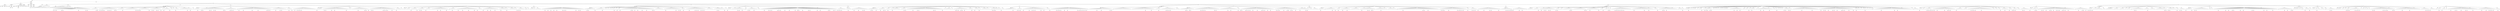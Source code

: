 digraph Tree {
	"t0" [label = "TEI"];
	"t1" [label = "teiHeader"];
	"t2" [label = "fileDesc"];
	"t3" [label = "titleStmt"];
	"t4" [label = "title"];
	"t5" [label = "author"];
	"t6" [label = "principal"];
	"t7" [label = "editor"];
	"t8" [label = "editionStmt"];
	"t9" [label = "edition"];
	"t10" [label = "respStmt"];
	"t11" [label = "name"];
	"t12" [label = "resp"];
	"t13" [label = "publicationStmt"];
	"t14" [label = "publisher"];
	"t15" [label = "date"];
	"t16" [label = "availability"];
	"t17" [label = "licence"];
	"t18" [label = "idno"];
	"t19" [label = "idno"];
	"t20" [label = "idno"];
	"t21" [label = "idno"];
	"t22" [label = "idno"];
	"t23" [label = "sourceDesc"];
	"t24" [label = "profileDesc"];
	"t25" [label = "creation"];
	"t26" [label = "date"];
	"t27" [label = "langUsage"];
	"t28" [label = "language"];
	"t29" [label = "textClass"];
	"t30" [label = "keywords"];
	"t31" [label = "term"];
	"t32" [label = "text"];
	"t33" [label = "body"];
	"t34" [label = "head"];
	"t35" [label = "lb"];
	"t36" [label = "div"];
	"t37" [label = "head"];
	"t38" [label = "lb"];
	"t39" [label = "lb"];
	"t40" [label = "lb"];
	"t41" [label = "lb"];
	"t42" [label = "lb"];
	"t43" [label = "lb"];
	"t44" [label = "lb"];
	"t45" [label = "lb"];
	"t46" [label = "lb"];
	"t47" [label = "lb"];
	"t48" [label = "lb"];
	"t49" [label = "p"];
	"t50" [label = "p"];
	"t51" [label = "p"];
	"t52" [label = "p"];
	"t53" [label = "lb"];
	"t54" [label = "p"];
	"t55" [label = "div"];
	"t56" [label = "head"];
	"t57" [label = "lb"];
	"t58" [label = "p"];
	"t59" [label = "lb"];
	"t60" [label = "lb"];
	"t61" [label = "lb"];
	"t62" [label = "lb"];
	"t63" [label = "lb"];
	"t64" [label = "hi"];
	"t65" [label = "lb"];
	"t66" [label = "lb"];
	"t67" [label = "lb"];
	"t68" [label = "lb"];
	"t69" [label = "lb"];
	"t70" [label = "lb"];
	"t71" [label = "lb"];
	"t72" [label = "lb"];
	"t73" [label = "lb"];
	"t74" [label = "p"];
	"t75" [label = "p"];
	"t76" [label = "lb"];
	"t77" [label = "p"];
	"t78" [label = "div"];
	"t79" [label = "head"];
	"t80" [label = "div"];
	"t81" [label = "head"];
	"t82" [label = "div"];
	"t83" [label = "head"];
	"t84" [label = "sp"];
	"t85" [label = "l"];
	"t86" [label = "pb"];
	"t87" [label = "l"];
	"t88" [label = "ref"];
	"t89" [label = "l"];
	"t90" [label = "ref"];
	"t91" [label = "l"];
	"t92" [label = "l"];
	"t93" [label = "l"];
	"t94" [label = "l"];
	"t95" [label = "ref"];
	"t96" [label = "pb"];
	"t97" [label = "l"];
	"t98" [label = "l"];
	"t99" [label = "l"];
	"t100" [label = "l"];
	"t101" [label = "l"];
	"t102" [label = "l"];
	"t103" [label = "l"];
	"t104" [label = "l"];
	"t105" [label = "l"];
	"t106" [label = "l"];
	"t107" [label = "l"];
	"t108" [label = "ref"];
	"t109" [label = "l"];
	"t110" [label = "l"];
	"t111" [label = "l"];
	"t112" [label = "l"];
	"t113" [label = "l"];
	"t114" [label = "ref"];
	"t115" [label = "l"];
	"t116" [label = "ref"];
	"t117" [label = "l"];
	"t118" [label = "l"];
	"t119" [label = "sp"];
	"t120" [label = "l"];
	"t121" [label = "l"];
	"t122" [label = "l"];
	"t123" [label = "l"];
	"t124" [label = "l"];
	"t125" [label = "ref"];
	"t126" [label = "ref"];
	"t127" [label = "sp"];
	"t128" [label = "l"];
	"t129" [label = "l"];
	"t130" [label = "pb"];
	"t131" [label = "l"];
	"t132" [label = "ref"];
	"t133" [label = "ref"];
	"t134" [label = "ref"];
	"t135" [label = "l"];
	"t136" [label = "l"];
	"t137" [label = "l"];
	"t138" [label = "l"];
	"t139" [label = "ref"];
	"t140" [label = "l"];
	"t141" [label = "ref"];
	"t142" [label = "l"];
	"t143" [label = "ref"];
	"t144" [label = "l"];
	"t145" [label = "l"];
	"t146" [label = "l"];
	"t147" [label = "ref"];
	"t148" [label = "ref"];
	"t149" [label = "l"];
	"t150" [label = "sp"];
	"t151" [label = "l"];
	"t152" [label = "l"];
	"t153" [label = "l"];
	"t154" [label = "l"];
	"t155" [label = "ref"];
	"t156" [label = "l"];
	"t157" [label = "sp"];
	"t158" [label = "l"];
	"t159" [label = "l"];
	"t160" [label = "l"];
	"t161" [label = "l"];
	"t162" [label = "l"];
	"t163" [label = "l"];
	"t164" [label = "l"];
	"t165" [label = "l"];
	"t166" [label = "ref"];
	"t167" [label = "l"];
	"t168" [label = "ref"];
	"t169" [label = "sp"];
	"t170" [label = "l"];
	"t171" [label = "ref"];
	"t172" [label = "pb"];
	"t173" [label = "l"];
	"t174" [label = "l"];
	"t175" [label = "l"];
	"t176" [label = "l"];
	"t177" [label = "l"];
	"t178" [label = "l"];
	"t179" [label = "l"];
	"t180" [label = "ref"];
	"t181" [label = "sp"];
	"t182" [label = "l"];
	"t183" [label = "l"];
	"t184" [label = "ref"];
	"t185" [label = "l"];
	"t186" [label = "ref"];
	"t187" [label = "l"];
	"t188" [label = "l"];
	"t189" [label = "ref"];
	"t190" [label = "l"];
	"t191" [label = "ref"];
	"t192" [label = "l"];
	"t193" [label = "l"];
	"t194" [label = "ref"];
	"t195" [label = "sp"];
	"t196" [label = "l"];
	"t197" [label = "sp"];
	"t198" [label = "l"];
	"t199" [label = "ref"];
	"t200" [label = "l"];
	"t201" [label = "l"];
	"t202" [label = "l"];
	"t203" [label = "l"];
	"t204" [label = "ref"];
	"t205" [label = "sp"];
	"t206" [label = "l"];
	"t207" [label = "l"];
	"t208" [label = "sp"];
	"t209" [label = "l"];
	"t210" [label = "sp"];
	"t211" [label = "l"];
	"t212" [label = "pb"];
	"t213" [label = "l"];
	"t214" [label = "l"];
	"t215" [label = "sp"];
	"t216" [label = "l"];
	"t217" [label = "l"];
	"t218" [label = "l"];
	"t219" [label = "l"];
	"t220" [label = "l"];
	"t221" [label = "l"];
	"t222" [label = "ref"];
	"t223" [label = "l"];
	"t224" [label = "l"];
	"t225" [label = "ref"];
	"t226" [label = "sp"];
	"t227" [label = "l"];
	"t228" [label = "sp"];
	"t229" [label = "l"];
	"t230" [label = "div"];
	"t231" [label = "head"];
	"t232" [label = "sp"];
	"t233" [label = "l"];
	"t234" [label = "l"];
	"t235" [label = "l"];
	"t236" [label = "pb"];
	"t237" [label = "l"];
	"t238" [label = "sp"];
	"t239" [label = "l"];
	"t240" [label = "sp"];
	"t241" [label = "l"];
	"t242" [label = "ref"];
	"t243" [label = "ref"];
	"t244" [label = "l"];
	"t245" [label = "l"];
	"t246" [label = "l"];
	"t247" [label = "l"];
	"t248" [label = "l"];
	"t249" [label = "ref"];
	"t250" [label = "l"];
	"t251" [label = "ref"];
	"t252" [label = "l"];
	"t253" [label = "l"];
	"t254" [label = "ref"];
	"t255" [label = "l"];
	"t256" [label = "ref"];
	"t257" [label = "l"];
	"t258" [label = "l"];
	"t259" [label = "l"];
	"t260" [label = "l"];
	"t261" [label = "l"];
	"t262" [label = "l"];
	"t263" [label = "ref"];
	"t264" [label = "ref"];
	"t265" [label = "sp"];
	"t266" [label = "l"];
	"t267" [label = "l"];
	"t268" [label = "l"];
	"t269" [label = "l"];
	"t270" [label = "l"];
	"t271" [label = "ref"];
	"t272" [label = "ref"];
	"t273" [label = "l"];
	"t274" [label = "ref"];
	"t275" [label = "l"];
	"t276" [label = "l"];
	"t277" [label = "sp"];
	"t278" [label = "pb"];
	"t279" [label = "l"];
	"t280" [label = "ref"];
	"t281" [label = "l"];
	"t282" [label = "l"];
	"t283" [label = "l"];
	"t284" [label = "ref"];
	"t285" [label = "l"];
	"t286" [label = "l"];
	"t287" [label = "l"];
	"t288" [label = "l"];
	"t289" [label = "l"];
	"t290" [label = "l"];
	"t291" [label = "ref"];
	"t292" [label = "l"];
	"t293" [label = "l"];
	"t294" [label = "l"];
	"t295" [label = "l"];
	"t296" [label = "ref"];
	"t297" [label = "l"];
	"t298" [label = "l"];
	"t299" [label = "l"];
	"t300" [label = "l"];
	"t301" [label = "l"];
	"t302" [label = "l"];
	"t303" [label = "l"];
	"t304" [label = "ref"];
	"t305" [label = "ref"];
	"t306" [label = "l"];
	"t307" [label = "ref"];
	"t308" [label = "l"];
	"t309" [label = "sp"];
	"t310" [label = "l"];
	"t311" [label = "l"];
	"t312" [label = "l"];
	"t313" [label = "ref"];
	"t314" [label = "l"];
	"t315" [label = "l"];
	"t316" [label = "l"];
	"t317" [label = "pb"];
	"t318" [label = "l"];
	"t319" [label = "ref"];
	"t320" [label = "l"];
	"t321" [label = "l"];
	"t322" [label = "l"];
	"t323" [label = "sp"];
	"t324" [label = "l"];
	"t325" [label = "l"];
	"t326" [label = "ref"];
	"t327" [label = "l"];
	"t328" [label = "l"];
	"t329" [label = "ref"];
	"t330" [label = "sp"];
	"t331" [label = "l"];
	"t332" [label = "l"];
	"t333" [label = "ref"];
	"t334" [label = "l"];
	"t335" [label = "l"];
	"t336" [label = "ref"];
	"t337" [label = "l"];
	"t338" [label = "ref"];
	"t339" [label = "ref"];
	"t340" [label = "l"];
	"t341" [label = "ref"];
	"t342" [label = "l"];
	"t343" [label = "l"];
	"t344" [label = "l"];
	"t345" [label = "l"];
	"t346" [label = "l"];
	"t347" [label = "l"];
	"t348" [label = "l"];
	"t349" [label = "l"];
	"t350" [label = "l"];
	"t351" [label = "l"];
	"t352" [label = "div"];
	"t353" [label = "head"];
	"t354" [label = "pb"];
	"t355" [label = "sp"];
	"t356" [label = "l"];
	"t357" [label = "ref"];
	"t358" [label = "l"];
	"t359" [label = "l"];
	"t360" [label = "l"];
	"t361" [label = "sp"];
	"t362" [label = "l"];
	"t363" [label = "l"];
	"t364" [label = "ref"];
	"t365" [label = "l"];
	"t366" [label = "ref"];
	"t367" [label = "l"];
	"t368" [label = "l"];
	"t369" [label = "l"];
	"t370" [label = "l"];
	"t371" [label = "ref"];
	"t372" [label = "l"];
	"t373" [label = "l"];
	"t374" [label = "ref"];
	"t375" [label = "l"];
	"t376" [label = "l"];
	"t377" [label = "l"];
	"t378" [label = "l"];
	"t379" [label = "l"];
	"t380" [label = "l"];
	"t381" [label = "l"];
	"t382" [label = "l"];
	"t383" [label = "pb"];
	"t384" [label = "l"];
	"t385" [label = "sp"];
	"t386" [label = "l"];
	"t387" [label = "sp"];
	"t388" [label = "l"];
	"t389" [label = "sp"];
	"t390" [label = "l"];
	"t391" [label = "l"];
	"t392" [label = "l"];
	"t393" [label = "l"];
	"t394" [label = "l"];
	"t395" [label = "ref"];
	"t396" [label = "l"];
	"t397" [label = "l"];
	"t398" [label = "l"];
	"t399" [label = "l"];
	"t400" [label = "l"];
	"t401" [label = "ref"];
	"t402" [label = "ref"];
	"t403" [label = "l"];
	"t404" [label = "l"];
	"t405" [label = "ref"];
	"t406" [label = "sp"];
	"t407" [label = "l"];
	"t408" [label = "l"];
	"t409" [label = "ref"];
	"t410" [label = "l"];
	"t411" [label = "ref"];
	"t412" [label = "l"];
	"t413" [label = "l"];
	"t414" [label = "l"];
	"t415" [label = "l"];
	"t416" [label = "l"];
	"t417" [label = "l"];
	"t418" [label = "l"];
	"t419" [label = "l"];
	"t420" [label = "ref"];
	"t421" [label = "pb"];
	"t422" [label = "l"];
	"t423" [label = "ref"];
	"t424" [label = "ref"];
	"t425" [label = "l"];
	"t426" [label = "l"];
	"t427" [label = "l"];
	"t428" [label = "l"];
	"t429" [label = "ref"];
	"t430" [label = "l"];
	"t431" [label = "l"];
	"t432" [label = "sp"];
	"t433" [label = "l"];
	"t434" [label = "ref"];
	"t435" [label = "l"];
	"t436" [label = "l"];
	"t437" [label = "l"];
	"t438" [label = "sp"];
	"t439" [label = "l"];
	"t440" [label = "div"];
	"t441" [label = "head"];
	"t442" [label = "sp"];
	"t443" [label = "l"];
	"t444" [label = "l"];
	"t445" [label = "sp"];
	"t446" [label = "l"];
	"t447" [label = "l"];
	"t448" [label = "l"];
	"t449" [label = "sp"];
	"t450" [label = "l"];
	"t451" [label = "pb"];
	"t452" [label = "l"];
	"t453" [label = "l"];
	"t454" [label = "l"];
	"t455" [label = "l"];
	"t456" [label = "ref"];
	"t457" [label = "sp"];
	"t458" [label = "l"];
	"t459" [label = "l"];
	"t460" [label = "ref"];
	"t461" [label = "l"];
	"t462" [label = "ref"];
	"t463" [label = "l"];
	"t464" [label = "l"];
	"t465" [label = "sp"];
	"t466" [label = "l"];
	"t467" [label = "ref"];
	"t468" [label = "l"];
	"t469" [label = "l"];
	"t470" [label = "l"];
	"t471" [label = "sp"];
	"t472" [label = "l"];
	"t473" [label = "l"];
	"t474" [label = "l"];
	"t475" [label = "l"];
	"t476" [label = "l"];
	"t477" [label = "ref"];
	"t478" [label = "l"];
	"t479" [label = "l"];
	"t480" [label = "ref"];
	"t481" [label = "l"];
	"t482" [label = "l"];
	"t483" [label = "l"];
	"t484" [label = "l"];
	"t485" [label = "ref"];
	"t486" [label = "l"];
	"t487" [label = "sp"];
	"t488" [label = "pb"];
	"t489" [label = "l"];
	"t490" [label = "l"];
	"t491" [label = "ref"];
	"t492" [label = "l"];
	"t493" [label = "l"];
	"t494" [label = "sp"];
	"t495" [label = "l"];
	"t496" [label = "l"];
	"t497" [label = "ref"];
	"t498" [label = "l"];
	"t499" [label = "l"];
	"t500" [label = "l"];
	"t501" [label = "ref"];
	"t502" [label = "l"];
	"t503" [label = "l"];
	"t504" [label = "l"];
	"t505" [label = "l"];
	"t506" [label = "ref"];
	"t507" [label = "l"];
	"t508" [label = "l"];
	"t509" [label = "l"];
	"t510" [label = "l"];
	"t511" [label = "ref"];
	"t512" [label = "l"];
	"t513" [label = "l"];
	"t514" [label = "ref"];
	"t515" [label = "sp"];
	"t516" [label = "l"];
	"t517" [label = "l"];
	"t518" [label = "l"];
	"t519" [label = "sp"];
	"t520" [label = "l"];
	"t521" [label = "ref"];
	"t522" [label = "l"];
	"t523" [label = "l"];
	"t524" [label = "l"];
	"t525" [label = "ref"];
	"t526" [label = "l"];
	"t527" [label = "l"];
	"t528" [label = "pb"];
	"t529" [label = "l"];
	"t530" [label = "l"];
	"t531" [label = "l"];
	"t532" [label = "ref"];
	"t533" [label = "l"];
	"t534" [label = "l"];
	"t535" [label = "sp"];
	"t536" [label = "l"];
	"t537" [label = "l"];
	"t538" [label = "ref"];
	"t539" [label = "l"];
	"t540" [label = "l"];
	"t541" [label = "l"];
	"t542" [label = "l"];
	"t543" [label = "ref"];
	"t544" [label = "sp"];
	"t545" [label = "l"];
	"t546" [label = "sp"];
	"t547" [label = "l"];
	"t548" [label = "l"];
	"t549" [label = "l"];
	"t550" [label = "l"];
	"t551" [label = "l"];
	"t552" [label = "sp"];
	"t553" [label = "l"];
	"t554" [label = "ref"];
	"t555" [label = "sp"];
	"t556" [label = "l"];
	"t557" [label = "ref"];
	"t558" [label = "l"];
	"t559" [label = "ref"];
	"t560" [label = "l"];
	"t561" [label = "l"];
	"t562" [label = "l"];
	"t563" [label = "sp"];
	"t564" [label = "pb"];
	"t565" [label = "l"];
	"t566" [label = "sp"];
	"t567" [label = "l"];
	"t568" [label = "div"];
	"t569" [label = "head"];
	"t570" [label = "sp"];
	"t571" [label = "l"];
	"t572" [label = "l"];
	"t573" [label = "l"];
	"t574" [label = "sp"];
	"t575" [label = "l"];
	"t576" [label = "sp"];
	"t577" [label = "l"];
	"t578" [label = "l"];
	"t579" [label = "l"];
	"t580" [label = "l"];
	"t581" [label = "sp"];
	"t582" [label = "l"];
	"t583" [label = "l"];
	"t584" [label = "l"];
	"t585" [label = "ref"];
	"t586" [label = "l"];
	"t587" [label = "l"];
	"t588" [label = "ref"];
	"t589" [label = "l"];
	"t590" [label = "l"];
	"t591" [label = "pb"];
	"t592" [label = "l"];
	"t593" [label = "l"];
	"t594" [label = "ref"];
	"t595" [label = "l"];
	"t596" [label = "l"];
	"t597" [label = "ref"];
	"t598" [label = "l"];
	"t599" [label = "l"];
	"t600" [label = "l"];
	"t601" [label = "l"];
	"t602" [label = "ref"];
	"t603" [label = "l"];
	"t604" [label = "ref"];
	"t605" [label = "l"];
	"t606" [label = "ref"];
	"t607" [label = "l"];
	"t608" [label = "l"];
	"t609" [label = "l"];
	"t610" [label = "l"];
	"t611" [label = "l"];
	"t612" [label = "l"];
	"t613" [label = "l"];
	"t614" [label = "ref"];
	"t615" [label = "l"];
	"t616" [label = "l"];
	"t617" [label = "ref"];
	"t618" [label = "l"];
	"t619" [label = "ref"];
	"t620" [label = "l"];
	"t621" [label = "p"];
	"t622" [label = "div"];
	"t623" [label = "pb"];
	"t624" [label = "head"];
	"t625" [label = "div"];
	"t626" [label = "head"];
	"t627" [label = "sp"];
	"t628" [label = "l"];
	"t629" [label = "l"];
	"t630" [label = "l"];
	"t631" [label = "ref"];
	"t632" [label = "ref"];
	"t633" [label = "l"];
	"t634" [label = "l"];
	"t635" [label = "l"];
	"t636" [label = "l"];
	"t637" [label = "l"];
	"t638" [label = "ref"];
	"t639" [label = "sp"];
	"t640" [label = "l"];
	"t641" [label = "l"];
	"t642" [label = "l"];
	"t643" [label = "l"];
	"t644" [label = "l"];
	"t645" [label = "pb"];
	"t646" [label = "l"];
	"t647" [label = "sp"];
	"t648" [label = "l"];
	"t649" [label = "sp"];
	"t650" [label = "l"];
	"t651" [label = "sp"];
	"t652" [label = "l"];
	"t653" [label = "sp"];
	"t654" [label = "l"];
	"t655" [label = "sp"];
	"t656" [label = "l"];
	"t657" [label = "sp"];
	"t658" [label = "l"];
	"t659" [label = "l"];
	"t660" [label = "ref"];
	"t661" [label = "sp"];
	"t662" [label = "l"];
	"t663" [label = "sp"];
	"t664" [label = "l"];
	"t665" [label = "ref"];
	"t666" [label = "l"];
	"t667" [label = "l"];
	"t668" [label = "ref"];
	"t669" [label = "sp"];
	"t670" [label = "l"];
	"t671" [label = "l"];
	"t672" [label = "l"];
	"t673" [label = "l"];
	"t674" [label = "l"];
	"t675" [label = "l"];
	"t676" [label = "l"];
	"t677" [label = "l"];
	"t678" [label = "ref"];
	"t679" [label = "ref"];
	"t680" [label = "l"];
	"t681" [label = "l"];
	"t682" [label = "pb"];
	"t683" [label = "l"];
	"t684" [label = "l"];
	"t685" [label = "ref"];
	"t686" [label = "l"];
	"t687" [label = "l"];
	"t688" [label = "l"];
	"t689" [label = "ref"];
	"t690" [label = "l"];
	"t691" [label = "l"];
	"t692" [label = "l"];
	"t693" [label = "ref"];
	"t694" [label = "l"];
	"t695" [label = "l"];
	"t696" [label = "l"];
	"t697" [label = "l"];
	"t698" [label = "ref"];
	"t699" [label = "l"];
	"t700" [label = "ref"];
	"t701" [label = "sp"];
	"t702" [label = "l"];
	"t703" [label = "l"];
	"t704" [label = "l"];
	"t705" [label = "l"];
	"t706" [label = "l"];
	"t707" [label = "l"];
	"t708" [label = "sp"];
	"t709" [label = "l"];
	"t710" [label = "l"];
	"t711" [label = "ref"];
	"t712" [label = "l"];
	"t713" [label = "l"];
	"t714" [label = "l"];
	"t715" [label = "l"];
	"t716" [label = "l"];
	"t717" [label = "l"];
	"t718" [label = "l"];
	"t719" [label = "ref"];
	"t720" [label = "l"];
	"t721" [label = "l"];
	"t722" [label = "pb"];
	"t723" [label = "l"];
	"t724" [label = "ref"];
	"t725" [label = "sp"];
	"t726" [label = "l"];
	"t727" [label = "l"];
	"t728" [label = "ref"];
	"t729" [label = "l"];
	"t730" [label = "sp"];
	"t731" [label = "l"];
	"t732" [label = "l"];
	"t733" [label = "l"];
	"t734" [label = "ref"];
	"t735" [label = "l"];
	"t736" [label = "l"];
	"t737" [label = "l"];
	"t738" [label = "l"];
	"t739" [label = "ref"];
	"t740" [label = "l"];
	"t741" [label = "ref"];
	"t742" [label = "l"];
	"t743" [label = "ref"];
	"t744" [label = "l"];
	"t745" [label = "l"];
	"t746" [label = "ref"];
	"t747" [label = "l"];
	"t748" [label = "ref"];
	"t749" [label = "l"];
	"t750" [label = "ref"];
	"t751" [label = "l"];
	"t752" [label = "sp"];
	"t753" [label = "l"];
	"t754" [label = "l"];
	"t755" [label = "l"];
	"t756" [label = "l"];
	"t757" [label = "l"];
	"t758" [label = "sp"];
	"t759" [label = "l"];
	"t760" [label = "l"];
	"t761" [label = "l"];
	"t762" [label = "ref"];
	"t763" [label = "l"];
	"t764" [label = "pb"];
	"t765" [label = "l"];
	"t766" [label = "l"];
	"t767" [label = "l"];
	"t768" [label = "sp"];
	"t769" [label = "l"];
	"t770" [label = "ref"];
	"t771" [label = "sp"];
	"t772" [label = "l"];
	"t773" [label = "div"];
	"t774" [label = "head"];
	"t775" [label = "sp"];
	"t776" [label = "l"];
	"t777" [label = "ref"];
	"t778" [label = "l"];
	"t779" [label = "l"];
	"t780" [label = "sp"];
	"t781" [label = "l"];
	"t782" [label = "sp"];
	"t783" [label = "l"];
	"t784" [label = "l"];
	"t785" [label = "l"];
	"t786" [label = "l"];
	"t787" [label = "ref"];
	"t788" [label = "l"];
	"t789" [label = "ref"];
	"t790" [label = "l"];
	"t791" [label = "l"];
	"t792" [label = "ref"];
	"t793" [label = "l"];
	"t794" [label = "sp"];
	"t795" [label = "pb"];
	"t796" [label = "l"];
	"t797" [label = "sp"];
	"t798" [label = "l"];
	"t799" [label = "ref"];
	"t800" [label = "l"];
	"t801" [label = "ref"];
	"t802" [label = "l"];
	"t803" [label = "l"];
	"t804" [label = "l"];
	"t805" [label = "ref"];
	"t806" [label = "l"];
	"t807" [label = "l"];
	"t808" [label = "sp"];
	"t809" [label = "l"];
	"t810" [label = "l"];
	"t811" [label = "sp"];
	"t812" [label = "l"];
	"t813" [label = "l"];
	"t814" [label = "l"];
	"t815" [label = "ref"];
	"t816" [label = "l"];
	"t817" [label = "l"];
	"t818" [label = "l"];
	"t819" [label = "ref"];
	"t820" [label = "l"];
	"t821" [label = "ref"];
	"t822" [label = "l"];
	"t823" [label = "ref"];
	"t824" [label = "l"];
	"t825" [label = "l"];
	"t826" [label = "l"];
	"t827" [label = "l"];
	"t828" [label = "l"];
	"t829" [label = "ref"];
	"t830" [label = "ref"];
	"t831" [label = "l"];
	"t832" [label = "ref"];
	"t833" [label = "l"];
	"t834" [label = "l"];
	"t835" [label = "l"];
	"t836" [label = "pb"];
	"t837" [label = "l"];
	"t838" [label = "l"];
	"t839" [label = "l"];
	"t840" [label = "ref"];
	"t841" [label = "l"];
	"t842" [label = "l"];
	"t843" [label = "l"];
	"t844" [label = "l"];
	"t845" [label = "ref"];
	"t846" [label = "l"];
	"t847" [label = "l"];
	"t848" [label = "ref"];
	"t849" [label = "ref"];
	"t850" [label = "l"];
	"t851" [label = "l"];
	"t852" [label = "l"];
	"t853" [label = "ref"];
	"t854" [label = "l"];
	"t855" [label = "l"];
	"t856" [label = "l"];
	"t857" [label = "l"];
	"t858" [label = "ref"];
	"t859" [label = "l"];
	"t860" [label = "ref"];
	"t861" [label = "l"];
	"t862" [label = "l"];
	"t863" [label = "l"];
	"t864" [label = "l"];
	"t865" [label = "l"];
	"t866" [label = "ref"];
	"t867" [label = "l"];
	"t868" [label = "l"];
	"t869" [label = "ref"];
	"t870" [label = "l"];
	"t871" [label = "l"];
	"t872" [label = "l"];
	"t873" [label = "l"];
	"t874" [label = "l"];
	"t875" [label = "l"];
	"t876" [label = "ref"];
	"t877" [label = "pb"];
	"t878" [label = "l"];
	"t879" [label = "l"];
	"t880" [label = "l"];
	"t881" [label = "ref"];
	"t882" [label = "l"];
	"t883" [label = "ref"];
	"t884" [label = "sp"];
	"t885" [label = "l"];
	"t886" [label = "sp"];
	"t887" [label = "l"];
	"t888" [label = "ref"];
	"t889" [label = "l"];
	"t890" [label = "ref"];
	"t891" [label = "ref"];
	"t892" [label = "l"];
	"t893" [label = "ref"];
	"t894" [label = "l"];
	"t895" [label = "l"];
	"t896" [label = "l"];
	"t897" [label = "div"];
	"t898" [label = "head"];
	"t899" [label = "sp"];
	"t900" [label = "l"];
	"t901" [label = "l"];
	"t902" [label = "ref"];
	"t903" [label = "l"];
	"t904" [label = "l"];
	"t905" [label = "sp"];
	"t906" [label = "pb"];
	"t907" [label = "l"];
	"t908" [label = "ref"];
	"t909" [label = "l"];
	"t910" [label = "l"];
	"t911" [label = "l"];
	"t912" [label = "ref"];
	"t913" [label = "l"];
	"t914" [label = "l"];
	"t915" [label = "l"];
	"t916" [label = "ref"];
	"t917" [label = "l"];
	"t918" [label = "ref"];
	"t919" [label = "l"];
	"t920" [label = "l"];
	"t921" [label = "div"];
	"t922" [label = "head"];
	"t923" [label = "sp"];
	"t924" [label = "l"];
	"t925" [label = "l"];
	"t926" [label = "l"];
	"t927" [label = "ref"];
	"t928" [label = "ref"];
	"t929" [label = "l"];
	"t930" [label = "l"];
	"t931" [label = "l"];
	"t932" [label = "ref"];
	"t933" [label = "l"];
	"t934" [label = "sp"];
	"t935" [label = "l"];
	"t936" [label = "l"];
	"t937" [label = "pb"];
	"t938" [label = "l"];
	"t939" [label = "l"];
	"t940" [label = "ref"];
	"t941" [label = "l"];
	"t942" [label = "ref"];
	"t943" [label = "sp"];
	"t944" [label = "l"];
	"t945" [label = "l"];
	"t946" [label = "ref"];
	"t947" [label = "l"];
	"t948" [label = "sp"];
	"t949" [label = "l"];
	"t950" [label = "sp"];
	"t951" [label = "l"];
	"t952" [label = "ref"];
	"t953" [label = "l"];
	"t954" [label = "l"];
	"t955" [label = "l"];
	"t956" [label = "l"];
	"t957" [label = "l"];
	"t958" [label = "sp"];
	"t959" [label = "l"];
	"t960" [label = "l"];
	"t961" [label = "l"];
	"t962" [label = "ref"];
	"t963" [label = "l"];
	"t964" [label = "ref"];
	"t965" [label = "sp"];
	"t966" [label = "l"];
	"t967" [label = "l"];
	"t968" [label = "l"];
	"t969" [label = "l"];
	"t970" [label = "l"];
	"t971" [label = "ref"];
	"t972" [label = "l"];
	"t973" [label = "l"];
	"t974" [label = "l"];
	"t975" [label = "ref"];
	"t976" [label = "l"];
	"t977" [label = "pb"];
	"t978" [label = "l"];
	"t979" [label = "l"];
	"t980" [label = "l"];
	"t981" [label = "l"];
	"t982" [label = "l"];
	"t983" [label = "l"];
	"t984" [label = "l"];
	"t985" [label = "l"];
	"t986" [label = "l"];
	"t987" [label = "l"];
	"t988" [label = "ref"];
	"t989" [label = "l"];
	"t990" [label = "ref"];
	"t991" [label = "l"];
	"t992" [label = "l"];
	"t993" [label = "l"];
	"t994" [label = "l"];
	"t995" [label = "l"];
	"t996" [label = "ref"];
	"t997" [label = "sp"];
	"t998" [label = "l"];
	"t999" [label = "sp"];
	"t1000" [label = "l"];
	"t1001" [label = "l"];
	"t1002" [label = "l"];
	"t1003" [label = "l"];
	"t1004" [label = "l"];
	"t1005" [label = "sp"];
	"t1006" [label = "l"];
	"t1007" [label = "sp"];
	"t1008" [label = "l"];
	"t1009" [label = "l"];
	"t1010" [label = "l"];
	"t1011" [label = "ref"];
	"t1012" [label = "pb"];
	"t1013" [label = "l"];
	"t1014" [label = "ref"];
	"t1015" [label = "l"];
	"t1016" [label = "l"];
	"t1017" [label = "ref"];
	"t1018" [label = "ref"];
	"t1019" [label = "l"];
	"t1020" [label = "l"];
	"t1021" [label = "ref"];
	"t1022" [label = "l"];
	"t1023" [label = "l"];
	"t1024" [label = "sp"];
	"t1025" [label = "l"];
	"t1026" [label = "l"];
	"t1027" [label = "l"];
	"t1028" [label = "ref"];
	"t1029" [label = "l"];
	"t1030" [label = "sp"];
	"t1031" [label = "l"];
	"t1032" [label = "ref"];
	"t1033" [label = "l"];
	"t1034" [label = "l"];
	"t1035" [label = "l"];
	"t1036" [label = "ref"];
	"t1037" [label = "sp"];
	"t1038" [label = "l"];
	"t1039" [label = "sp"];
	"t1040" [label = "l"];
	"t1041" [label = "l"];
	"t1042" [label = "l"];
	"t1043" [label = "l"];
	"t1044" [label = "l"];
	"t1045" [label = "sp"];
	"t1046" [label = "l"];
	"t1047" [label = "sp"];
	"t1048" [label = "l"];
	"t1049" [label = "l"];
	"t1050" [label = "ref"];
	"t1051" [label = "l"];
	"t1052" [label = "ref"];
	"t1053" [label = "pb"];
	"t1054" [label = "l"];
	"t1055" [label = "l"];
	"t1056" [label = "l"];
	"t1057" [label = "sp"];
	"t1058" [label = "l"];
	"t1059" [label = "sp"];
	"t1060" [label = "l"];
	"t1061" [label = "ref"];
	"t1062" [label = "sp"];
	"t1063" [label = "l"];
	"t1064" [label = "l"];
	"t1065" [label = "div"];
	"t1066" [label = "head"];
	"t1067" [label = "sp"];
	"t1068" [label = "l"];
	"t1069" [label = "l"];
	"t1070" [label = "l"];
	"t1071" [label = "l"];
	"t1072" [label = "l"];
	"t1073" [label = "l"];
	"t1074" [label = "ref"];
	"t1075" [label = "l"];
	"t1076" [label = "l"];
	"t1077" [label = "sp"];
	"t1078" [label = "l"];
	"t1079" [label = "ref"];
	"t1080" [label = "l"];
	"t1081" [label = "ref"];
	"t1082" [label = "l"];
	"t1083" [label = "pb"];
	"t1084" [label = "l"];
	"t1085" [label = "sp"];
	"t1086" [label = "l"];
	"t1087" [label = "ref"];
	"t1088" [label = "l"];
	"t1089" [label = "l"];
	"t1090" [label = "l"];
	"t1091" [label = "l"];
	"t1092" [label = "ref"];
	"t1093" [label = "l"];
	"t1094" [label = "l"];
	"t1095" [label = "ref"];
	"t1096" [label = "l"];
	"t1097" [label = "ref"];
	"t1098" [label = "l"];
	"t1099" [label = "ref"];
	"t1100" [label = "l"];
	"t1101" [label = "l"];
	"t1102" [label = "l"];
	"t1103" [label = "l"];
	"t1104" [label = "ref"];
	"t1105" [label = "l"];
	"t1106" [label = "l"];
	"t1107" [label = "ref"];
	"t1108" [label = "l"];
	"t1109" [label = "sp"];
	"t1110" [label = "l"];
	"t1111" [label = "l"];
	"t1112" [label = "l"];
	"t1113" [label = "ref"];
	"t1114" [label = "sp"];
	"t1115" [label = "l"];
	"t1116" [label = "l"];
	"t1117" [label = "l"];
	"t1118" [label = "l"];
	"t1119" [label = "l"];
	"t1120" [label = "ref"];
	"t1121" [label = "l"];
	"t1122" [label = "ref"];
	"t1123" [label = "ref"];
	"t1124" [label = "l"];
	"t1125" [label = "ref"];
	"t1126" [label = "l"];
	"t1127" [label = "l"];
	"t1128" [label = "l"];
	"t1129" [label = "pb"];
	"t1130" [label = "l"];
	"t1131" [label = "l"];
	"t1132" [label = "ref"];
	"t1133" [label = "l"];
	"t1134" [label = "l"];
	"t1135" [label = "l"];
	"t1136" [label = "l"];
	"t1137" [label = "l"];
	"t1138" [label = "l"];
	"t1139" [label = "l"];
	"t1140" [label = "ref"];
	"t1141" [label = "l"];
	"t1142" [label = "l"];
	"t1143" [label = "ref"];
	"t1144" [label = "ref"];
	"t1145" [label = "l"];
	"t1146" [label = "ref"];
	"t1147" [label = "l"];
	"t1148" [label = "ref"];
	"t1149" [label = "l"];
	"t1150" [label = "ref"];
	"t1151" [label = "l"];
	"t1152" [label = "ref"];
	"t1153" [label = "p"];
	"t1154" [label = "div"];
	"t1155" [label = "pb"];
	"t1156" [label = "head"];
	"t1157" [label = "div"];
	"t1158" [label = "head"];
	"t1159" [label = "sp"];
	"t1160" [label = "l"];
	"t1161" [label = "l"];
	"t1162" [label = "l"];
	"t1163" [label = "l"];
	"t1164" [label = "l"];
	"t1165" [label = "l"];
	"t1166" [label = "ref"];
	"t1167" [label = "l"];
	"t1168" [label = "l"];
	"t1169" [label = "l"];
	"t1170" [label = "ref"];
	"t1171" [label = "l"];
	"t1172" [label = "l"];
	"t1173" [label = "l"];
	"t1174" [label = "l"];
	"t1175" [label = "l"];
	"t1176" [label = "l"];
	"t1177" [label = "ref"];
	"t1178" [label = "l"];
	"t1179" [label = "ref"];
	"t1180" [label = "sp"];
	"t1181" [label = "pb"];
	"t1182" [label = "l"];
	"t1183" [label = "l"];
	"t1184" [label = "l"];
	"t1185" [label = "l"];
	"t1186" [label = "l"];
	"t1187" [label = "l"];
	"t1188" [label = "l"];
	"t1189" [label = "l"];
	"t1190" [label = "l"];
	"t1191" [label = "l"];
	"t1192" [label = "l"];
	"t1193" [label = "l"];
	"t1194" [label = "sp"];
	"t1195" [label = "l"];
	"t1196" [label = "l"];
	"t1197" [label = "l"];
	"t1198" [label = "l"];
	"t1199" [label = "l"];
	"t1200" [label = "l"];
	"t1201" [label = "l"];
	"t1202" [label = "l"];
	"t1203" [label = "l"];
	"t1204" [label = "l"];
	"t1205" [label = "ref"];
	"t1206" [label = "l"];
	"t1207" [label = "l"];
	"t1208" [label = "l"];
	"t1209" [label = "l"];
	"t1210" [label = "ref"];
	"t1211" [label = "l"];
	"t1212" [label = "l"];
	"t1213" [label = "sp"];
	"t1214" [label = "l"];
	"t1215" [label = "l"];
	"t1216" [label = "l"];
	"t1217" [label = "pb"];
	"t1218" [label = "l"];
	"t1219" [label = "sp"];
	"t1220" [label = "l"];
	"t1221" [label = "l"];
	"t1222" [label = "l"];
	"t1223" [label = "l"];
	"t1224" [label = "l"];
	"t1225" [label = "ref"];
	"t1226" [label = "ref"];
	"t1227" [label = "l"];
	"t1228" [label = "ref"];
	"t1229" [label = "l"];
	"t1230" [label = "ref"];
	"t1231" [label = "l"];
	"t1232" [label = "l"];
	"t1233" [label = "l"];
	"t1234" [label = "sp"];
	"t1235" [label = "l"];
	"t1236" [label = "l"];
	"t1237" [label = "l"];
	"t1238" [label = "div"];
	"t1239" [label = "head"];
	"t1240" [label = "sp"];
	"t1241" [label = "l"];
	"t1242" [label = "l"];
	"t1243" [label = "l"];
	"t1244" [label = "l"];
	"t1245" [label = "l"];
	"t1246" [label = "ref"];
	"t1247" [label = "ref"];
	"t1248" [label = "l"];
	"t1249" [label = "l"];
	"t1250" [label = "ref"];
	"t1251" [label = "pb"];
	"t1252" [label = "l"];
	"t1253" [label = "l"];
	"t1254" [label = "l"];
	"t1255" [label = "sp"];
	"t1256" [label = "l"];
	"t1257" [label = "l"];
	"t1258" [label = "l"];
	"t1259" [label = "l"];
	"t1260" [label = "l"];
	"t1261" [label = "ref"];
	"t1262" [label = "l"];
	"t1263" [label = "ref"];
	"t1264" [label = "ref"];
	"t1265" [label = "l"];
	"t1266" [label = "ref"];
	"t1267" [label = "l"];
	"t1268" [label = "l"];
	"t1269" [label = "l"];
	"t1270" [label = "l"];
	"t1271" [label = "l"];
	"t1272" [label = "l"];
	"t1273" [label = "l"];
	"t1274" [label = "ref"];
	"t1275" [label = "l"];
	"t1276" [label = "ref"];
	"t1277" [label = "l"];
	"t1278" [label = "l"];
	"t1279" [label = "sp"];
	"t1280" [label = "l"];
	"t1281" [label = "l"];
	"t1282" [label = "l"];
	"t1283" [label = "l"];
	"t1284" [label = "l"];
	"t1285" [label = "l"];
	"t1286" [label = "ref"];
	"t1287" [label = "l"];
	"t1288" [label = "l"];
	"t1289" [label = "pb"];
	"t1290" [label = "l"];
	"t1291" [label = "l"];
	"t1292" [label = "l"];
	"t1293" [label = "l"];
	"t1294" [label = "sp"];
	"t1295" [label = "l"];
	"t1296" [label = "ref"];
	"t1297" [label = "l"];
	"t1298" [label = "sp"];
	"t1299" [label = "l"];
	"t1300" [label = "ref"];
	"t1301" [label = "ref"];
	"t1302" [label = "l"];
	"t1303" [label = "l"];
	"t1304" [label = "l"];
	"t1305" [label = "l"];
	"t1306" [label = "ref"];
	"t1307" [label = "ref"];
	"t1308" [label = "l"];
	"t1309" [label = "ref"];
	"t1310" [label = "l"];
	"t1311" [label = "ref"];
	"t1312" [label = "l"];
	"t1313" [label = "l"];
	"t1314" [label = "ref"];
	"t1315" [label = "l"];
	"t1316" [label = "l"];
	"t1317" [label = "l"];
	"t1318" [label = "ref"];
	"t1319" [label = "l"];
	"t1320" [label = "l"];
	"t1321" [label = "l"];
	"t1322" [label = "l"];
	"t1323" [label = "ref"];
	"t1324" [label = "ref"];
	"t1325" [label = "l"];
	"t1326" [label = "ref"];
	"t1327" [label = "l"];
	"t1328" [label = "l"];
	"t1329" [label = "ref"];
	"t1330" [label = "l"];
	"t1331" [label = "l"];
	"t1332" [label = "pb"];
	"t1333" [label = "l"];
	"t1334" [label = "l"];
	"t1335" [label = "sp"];
	"t1336" [label = "l"];
	"t1337" [label = "l"];
	"t1338" [label = "ref"];
	"t1339" [label = "l"];
	"t1340" [label = "ref"];
	"t1341" [label = "ref"];
	"t1342" [label = "l"];
	"t1343" [label = "l"];
	"t1344" [label = "l"];
	"t1345" [label = "l"];
	"t1346" [label = "ref"];
	"t1347" [label = "l"];
	"t1348" [label = "l"];
	"t1349" [label = "l"];
	"t1350" [label = "ref"];
	"t1351" [label = "ref"];
	"t1352" [label = "l"];
	"t1353" [label = "l"];
	"t1354" [label = "ref"];
	"t1355" [label = "ref"];
	"t1356" [label = "l"];
	"t1357" [label = "l"];
	"t1358" [label = "l"];
	"t1359" [label = "ref"];
	"t1360" [label = "l"];
	"t1361" [label = "sp"];
	"t1362" [label = "l"];
	"t1363" [label = "l"];
	"t1364" [label = "ref"];
	"t1365" [label = "l"];
	"t1366" [label = "l"];
	"t1367" [label = "l"];
	"t1368" [label = "l"];
	"t1369" [label = "ref"];
	"t1370" [label = "l"];
	"t1371" [label = "ref"];
	"t1372" [label = "sp"];
	"t1373" [label = "l"];
	"t1374" [label = "div"];
	"t1375" [label = "pb"];
	"t1376" [label = "head"];
	"t1377" [label = "sp"];
	"t1378" [label = "l"];
	"t1379" [label = "l"];
	"t1380" [label = "sp"];
	"t1381" [label = "l"];
	"t1382" [label = "l"];
	"t1383" [label = "l"];
	"t1384" [label = "l"];
	"t1385" [label = "div"];
	"t1386" [label = "head"];
	"t1387" [label = "sp"];
	"t1388" [label = "l"];
	"t1389" [label = "l"];
	"t1390" [label = "ref"];
	"t1391" [label = "l"];
	"t1392" [label = "l"];
	"t1393" [label = "sp"];
	"t1394" [label = "pb"];
	"t1395" [label = "l"];
	"t1396" [label = "l"];
	"t1397" [label = "l"];
	"t1398" [label = "l"];
	"t1399" [label = "l"];
	"t1400" [label = "ref"];
	"t1401" [label = "l"];
	"t1402" [label = "l"];
	"t1403" [label = "ref"];
	"t1404" [label = "sp"];
	"t1405" [label = "l"];
	"t1406" [label = "l"];
	"t1407" [label = "ref"];
	"t1408" [label = "l"];
	"t1409" [label = "sp"];
	"t1410" [label = "l"];
	"t1411" [label = "l"];
	"t1412" [label = "ref"];
	"t1413" [label = "l"];
	"t1414" [label = "l"];
	"t1415" [label = "l"];
	"t1416" [label = "ref"];
	"t1417" [label = "l"];
	"t1418" [label = "l"];
	"t1419" [label = "sp"];
	"t1420" [label = "l"];
	"t1421" [label = "l"];
	"t1422" [label = "l"];
	"t1423" [label = "l"];
	"t1424" [label = "l"];
	"t1425" [label = "l"];
	"t1426" [label = "sp"];
	"t1427" [label = "l"];
	"t1428" [label = "sp"];
	"t1429" [label = "l"];
	"t1430" [label = "pb"];
	"t1431" [label = "l"];
	"t1432" [label = "l"];
	"t1433" [label = "l"];
	"t1434" [label = "l"];
	"t1435" [label = "ref"];
	"t1436" [label = "l"];
	"t1437" [label = "ref"];
	"t1438" [label = "l"];
	"t1439" [label = "l"];
	"t1440" [label = "ref"];
	"t1441" [label = "ref"];
	"t1442" [label = "l"];
	"t1443" [label = "l"];
	"t1444" [label = "sp"];
	"t1445" [label = "l"];
	"t1446" [label = "l"];
	"t1447" [label = "l"];
	"t1448" [label = "l"];
	"t1449" [label = "ref"];
	"t1450" [label = "l"];
	"t1451" [label = "l"];
	"t1452" [label = "l"];
	"t1453" [label = "sp"];
	"t1454" [label = "l"];
	"t1455" [label = "sp"];
	"t1456" [label = "l"];
	"t1457" [label = "l"];
	"t1458" [label = "l"];
	"t1459" [label = "l"];
	"t1460" [label = "l"];
	"t1461" [label = "sp"];
	"t1462" [label = "l"];
	"t1463" [label = "sp"];
	"t1464" [label = "pb"];
	"t1465" [label = "l"];
	"t1466" [label = "l"];
	"t1467" [label = "l"];
	"t1468" [label = "l"];
	"t1469" [label = "ref"];
	"t1470" [label = "l"];
	"t1471" [label = "l"];
	"t1472" [label = "l"];
	"t1473" [label = "l"];
	"t1474" [label = "l"];
	"t1475" [label = "l"];
	"t1476" [label = "l"];
	"t1477" [label = "l"];
	"t1478" [label = "l"];
	"t1479" [label = "l"];
	"t1480" [label = "l"];
	"t1481" [label = "l"];
	"t1482" [label = "l"];
	"t1483" [label = "l"];
	"t1484" [label = "ref"];
	"t1485" [label = "ref"];
	"t1486" [label = "l"];
	"t1487" [label = "l"];
	"t1488" [label = "l"];
	"t1489" [label = "ref"];
	"t1490" [label = "l"];
	"t1491" [label = "l"];
	"t1492" [label = "l"];
	"t1493" [label = "l"];
	"t1494" [label = "l"];
	"t1495" [label = "l"];
	"t1496" [label = "l"];
	"t1497" [label = "sp"];
	"t1498" [label = "l"];
	"t1499" [label = "l"];
	"t1500" [label = "ref"];
	"t1501" [label = "l"];
	"t1502" [label = "ref"];
	"t1503" [label = "pb"];
	"t1504" [label = "l"];
	"t1505" [label = "l"];
	"t1506" [label = "l"];
	"t1507" [label = "l"];
	"t1508" [label = "ref"];
	"t1509" [label = "l"];
	"t1510" [label = "l"];
	"t1511" [label = "l"];
	"t1512" [label = "l"];
	"t1513" [label = "l"];
	"t1514" [label = "l"];
	"t1515" [label = "ref"];
	"t1516" [label = "l"];
	"t1517" [label = "l"];
	"t1518" [label = "ref"];
	"t1519" [label = "ref"];
	"t1520" [label = "l"];
	"t1521" [label = "ref"];
	"t1522" [label = "l"];
	"t1523" [label = "ref"];
	"t1524" [label = "l"];
	"t1525" [label = "l"];
	"t1526" [label = "sp"];
	"t1527" [label = "l"];
	"t1528" [label = "ref"];
	"t1529" [label = "l"];
	"t1530" [label = "sp"];
	"t1531" [label = "l"];
	"t1532" [label = "l"];
	"t1533" [label = "ref"];
	"t1534" [label = "l"];
	"t1535" [label = "ref"];
	"t1536" [label = "l"];
	"t1537" [label = "ref"];
	"t1538" [label = "l"];
	"t1539" [label = "sp"];
	"t1540" [label = "l"];
	"t1541" [label = "ref"];
	"t1542" [label = "l"];
	"t1543" [label = "l"];
	"t1544" [label = "l"];
	"t1545" [label = "l"];
	"t1546" [label = "pb"];
	"t1547" [label = "l"];
	"t1548" [label = "l"];
	"t1549" [label = "l"];
	"t1550" [label = "l"];
	"t1551" [label = "ref"];
	"t1552" [label = "l"];
	"t1553" [label = "ref"];
	"t1554" [label = "l"];
	"t1555" [label = "l"];
	"t1556" [label = "l"];
	"t1557" [label = "l"];
	"t1558" [label = "l"];
	"t1559" [label = "ref"];
	"t1560" [label = "l"];
	"t1561" [label = "div"];
	"t1562" [label = "head"];
	"t1563" [label = "sp"];
	"t1564" [label = "l"];
	"t1565" [label = "l"];
	"t1566" [label = "l"];
	"t1567" [label = "l"];
	"t1568" [label = "ref"];
	"t1569" [label = "l"];
	"t1570" [label = "ref"];
	"t1571" [label = "l"];
	"t1572" [label = "ref"];
	"t1573" [label = "l"];
	"t1574" [label = "ref"];
	"t1575" [label = "ref"];
	"t1576" [label = "ref"];
	"t1577" [label = "l"];
	"t1578" [label = "sp"];
	"t1579" [label = "pb"];
	"t1580" [label = "l"];
	"t1581" [label = "l"];
	"t1582" [label = "l"];
	"t1583" [label = "l"];
	"t1584" [label = "ref"];
	"t1585" [label = "l"];
	"t1586" [label = "l"];
	"t1587" [label = "ref"];
	"t1588" [label = "l"];
	"t1589" [label = "l"];
	"t1590" [label = "p"];
	"t1591" [label = "div"];
	"t1592" [label = "pb"];
	"t1593" [label = "head"];
	"t1594" [label = "div"];
	"t1595" [label = "head"];
	"t1596" [label = "sp"];
	"t1597" [label = "l"];
	"t1598" [label = "l"];
	"t1599" [label = "l"];
	"t1600" [label = "l"];
	"t1601" [label = "sp"];
	"t1602" [label = "l"];
	"t1603" [label = "l"];
	"t1604" [label = "l"];
	"t1605" [label = "l"];
	"t1606" [label = "ref"];
	"t1607" [label = "sp"];
	"t1608" [label = "l"];
	"t1609" [label = "sp"];
	"t1610" [label = "l"];
	"t1611" [label = "ref"];
	"t1612" [label = "l"];
	"t1613" [label = "l"];
	"t1614" [label = "pb"];
	"t1615" [label = "l"];
	"t1616" [label = "ref"];
	"t1617" [label = "l"];
	"t1618" [label = "l"];
	"t1619" [label = "ref"];
	"t1620" [label = "l"];
	"t1621" [label = "ref"];
	"t1622" [label = "l"];
	"t1623" [label = "l"];
	"t1624" [label = "l"];
	"t1625" [label = "sp"];
	"t1626" [label = "l"];
	"t1627" [label = "ref"];
	"t1628" [label = "l"];
	"t1629" [label = "ref"];
	"t1630" [label = "l"];
	"t1631" [label = "sp"];
	"t1632" [label = "l"];
	"t1633" [label = "l"];
	"t1634" [label = "sp"];
	"t1635" [label = "l"];
	"t1636" [label = "l"];
	"t1637" [label = "l"];
	"t1638" [label = "l"];
	"t1639" [label = "l"];
	"t1640" [label = "l"];
	"t1641" [label = "ref"];
	"t1642" [label = "ref"];
	"t1643" [label = "l"];
	"t1644" [label = "sp"];
	"t1645" [label = "l"];
	"t1646" [label = "l"];
	"t1647" [label = "l"];
	"t1648" [label = "l"];
	"t1649" [label = "l"];
	"t1650" [label = "l"];
	"t1651" [label = "l"];
	"t1652" [label = "l"];
	"t1653" [label = "l"];
	"t1654" [label = "ref"];
	"t1655" [label = "pb"];
	"t1656" [label = "sp"];
	"t1657" [label = "l"];
	"t1658" [label = "l"];
	"t1659" [label = "l"];
	"t1660" [label = "ref"];
	"t1661" [label = "l"];
	"t1662" [label = "l"];
	"t1663" [label = "l"];
	"t1664" [label = "l"];
	"t1665" [label = "l"];
	"t1666" [label = "l"];
	"t1667" [label = "ref"];
	"t1668" [label = "sp"];
	"t1669" [label = "l"];
	"t1670" [label = "l"];
	"t1671" [label = "l"];
	"t1672" [label = "ref"];
	"t1673" [label = "sp"];
	"t1674" [label = "l"];
	"t1675" [label = "l"];
	"t1676" [label = "l"];
	"t1677" [label = "sp"];
	"t1678" [label = "l"];
	"t1679" [label = "ref"];
	"t1680" [label = "ref"];
	"t1681" [label = "sp"];
	"t1682" [label = "l"];
	"t1683" [label = "sp"];
	"t1684" [label = "l"];
	"t1685" [label = "l"];
	"t1686" [label = "l"];
	"t1687" [label = "l"];
	"t1688" [label = "l"];
	"t1689" [label = "ref"];
	"t1690" [label = "ref"];
	"t1691" [label = "l"];
	"t1692" [label = "ref"];
	"t1693" [label = "ref"];
	"t1694" [label = "l"];
	"t1695" [label = "ref"];
	"t1696" [label = "pb"];
	"t1697" [label = "l"];
	"t1698" [label = "ref"];
	"t1699" [label = "l"];
	"t1700" [label = "l"];
	"t1701" [label = "l"];
	"t1702" [label = "l"];
	"t1703" [label = "l"];
	"t1704" [label = "l"];
	"t1705" [label = "sp"];
	"t1706" [label = "l"];
	"t1707" [label = "l"];
	"t1708" [label = "ref"];
	"t1709" [label = "l"];
	"t1710" [label = "l"];
	"t1711" [label = "l"];
	"t1712" [label = "l"];
	"t1713" [label = "l"];
	"t1714" [label = "l"];
	"t1715" [label = "l"];
	"t1716" [label = "ref"];
	"t1717" [label = "l"];
	"t1718" [label = "l"];
	"t1719" [label = "l"];
	"t1720" [label = "ref"];
	"t1721" [label = "l"];
	"t1722" [label = "l"];
	"t1723" [label = "sp"];
	"t1724" [label = "l"];
	"t1725" [label = "sp"];
	"t1726" [label = "l"];
	"t1727" [label = "l"];
	"t1728" [label = "l"];
	"t1729" [label = "pb"];
	"t1730" [label = "sp"];
	"t1731" [label = "l"];
	"t1732" [label = "l"];
	"t1733" [label = "l"];
	"t1734" [label = "l"];
	"t1735" [label = "ref"];
	"t1736" [label = "ref"];
	"t1737" [label = "l"];
	"t1738" [label = "l"];
	"t1739" [label = "ref"];
	"t1740" [label = "l"];
	"t1741" [label = "l"];
	"t1742" [label = "l"];
	"t1743" [label = "l"];
	"t1744" [label = "l"];
	"t1745" [label = "l"];
	"t1746" [label = "sp"];
	"t1747" [label = "l"];
	"t1748" [label = "sp"];
	"t1749" [label = "l"];
	"t1750" [label = "l"];
	"t1751" [label = "l"];
	"t1752" [label = "l"];
	"t1753" [label = "ref"];
	"t1754" [label = "sp"];
	"t1755" [label = "l"];
	"t1756" [label = "div"];
	"t1757" [label = "pb"];
	"t1758" [label = "head"];
	"t1759" [label = "sp"];
	"t1760" [label = "l"];
	"t1761" [label = "l"];
	"t1762" [label = "l"];
	"t1763" [label = "ref"];
	"t1764" [label = "sp"];
	"t1765" [label = "l"];
	"t1766" [label = "sp"];
	"t1767" [label = "l"];
	"t1768" [label = "sp"];
	"t1769" [label = "l"];
	"t1770" [label = "l"];
	"t1771" [label = "l"];
	"t1772" [label = "sp"];
	"t1773" [label = "l"];
	"t1774" [label = "sp"];
	"t1775" [label = "l"];
	"t1776" [label = "l"];
	"t1777" [label = "l"];
	"t1778" [label = "ref"];
	"t1779" [label = "sp"];
	"t1780" [label = "l"];
	"t1781" [label = "sp"];
	"t1782" [label = "l"];
	"t1783" [label = "pb"];
	"t1784" [label = "l"];
	"t1785" [label = "ref"];
	"t1786" [label = "ref"];
	"t1787" [label = "l"];
	"t1788" [label = "l"];
	"t1789" [label = "l"];
	"t1790" [label = "ref"];
	"t1791" [label = "ref"];
	"t1792" [label = "l"];
	"t1793" [label = "sp"];
	"t1794" [label = "l"];
	"t1795" [label = "sp"];
	"t1796" [label = "l"];
	"t1797" [label = "sp"];
	"t1798" [label = "l"];
	"t1799" [label = "sp"];
	"t1800" [label = "l"];
	"t1801" [label = "sp"];
	"t1802" [label = "l"];
	"t1803" [label = "sp"];
	"t1804" [label = "l"];
	"t1805" [label = "sp"];
	"t1806" [label = "l"];
	"t1807" [label = "sp"];
	"t1808" [label = "l"];
	"t1809" [label = "l"];
	"t1810" [label = "l"];
	"t1811" [label = "l"];
	"t1812" [label = "sp"];
	"t1813" [label = "l"];
	"t1814" [label = "l"];
	"t1815" [label = "l"];
	"t1816" [label = "l"];
	"t1817" [label = "pb"];
	"t1818" [label = "l"];
	"t1819" [label = "l"];
	"t1820" [label = "ref"];
	"t1821" [label = "l"];
	"t1822" [label = "l"];
	"t1823" [label = "ref"];
	"t1824" [label = "l"];
	"t1825" [label = "sp"];
	"t1826" [label = "l"];
	"t1827" [label = "l"];
	"t1828" [label = "sp"];
	"t1829" [label = "l"];
	"t1830" [label = "l"];
	"t1831" [label = "sp"];
	"t1832" [label = "l"];
	"t1833" [label = "ref"];
	"t1834" [label = "sp"];
	"t1835" [label = "l"];
	"t1836" [label = "l"];
	"t1837" [label = "ref"];
	"t1838" [label = "l"];
	"t1839" [label = "l"];
	"t1840" [label = "sp"];
	"t1841" [label = "l"];
	"t1842" [label = "sp"];
	"t1843" [label = "l"];
	"t1844" [label = "l"];
	"t1845" [label = "l"];
	"t1846" [label = "ref"];
	"t1847" [label = "l"];
	"t1848" [label = "l"];
	"t1849" [label = "ref"];
	"t1850" [label = "l"];
	"t1851" [label = "l"];
	"t1852" [label = "l"];
	"t1853" [label = "l"];
	"t1854" [label = "pb"];
	"t1855" [label = "l"];
	"t1856" [label = "sp"];
	"t1857" [label = "l"];
	"t1858" [label = "sp"];
	"t1859" [label = "l"];
	"t1860" [label = "l"];
	"t1861" [label = "sp"];
	"t1862" [label = "l"];
	"t1863" [label = "ref"];
	"t1864" [label = "sp"];
	"t1865" [label = "l"];
	"t1866" [label = "sp"];
	"t1867" [label = "l"];
	"t1868" [label = "sp"];
	"t1869" [label = "l"];
	"t1870" [label = "sp"];
	"t1871" [label = "l"];
	"t1872" [label = "sp"];
	"t1873" [label = "l"];
	"t1874" [label = "ref"];
	"t1875" [label = "l"];
	"t1876" [label = "ref"];
	"t1877" [label = "l"];
	"t1878" [label = "l"];
	"t1879" [label = "ref"];
	"t1880" [label = "l"];
	"t1881" [label = "ref"];
	"t1882" [label = "sp"];
	"t1883" [label = "l"];
	"t1884" [label = "sp"];
	"t1885" [label = "l"];
	"t1886" [label = "l"];
	"t1887" [label = "l"];
	"t1888" [label = "l"];
	"t1889" [label = "l"];
	"t1890" [label = "l"];
	"t1891" [label = "l"];
	"t1892" [label = "pb"];
	"t1893" [label = "l"];
	"t1894" [label = "l"];
	"t1895" [label = "l"];
	"t1896" [label = "l"];
	"t1897" [label = "l"];
	"t1898" [label = "l"];
	"t1899" [label = "l"];
	"t1900" [label = "ref"];
	"t1901" [label = "l"];
	"t1902" [label = "l"];
	"t1903" [label = "l"];
	"t1904" [label = "l"];
	"t1905" [label = "sp"];
	"t1906" [label = "l"];
	"t1907" [label = "l"];
	"t1908" [label = "ref"];
	"t1909" [label = "l"];
	"t1910" [label = "l"];
	"t1911" [label = "ref"];
	"t1912" [label = "l"];
	"t1913" [label = "ref"];
	"t1914" [label = "l"];
	"t1915" [label = "l"];
	"t1916" [label = "ref"];
	"t1917" [label = "l"];
	"t1918" [label = "l"];
	"t1919" [label = "l"];
	"t1920" [label = "ref"];
	"t1921" [label = "l"];
	"t1922" [label = "ref"];
	"t1923" [label = "l"];
	"t1924" [label = "l"];
	"t1925" [label = "ref"];
	"t1926" [label = "l"];
	"t1927" [label = "l"];
	"t1928" [label = "l"];
	"t1929" [label = "l"];
	"t1930" [label = "ref"];
	"t1931" [label = "pb"];
	"t1932" [label = "l"];
	"t1933" [label = "ref"];
	"t1934" [label = "l"];
	"t1935" [label = "l"];
	"t1936" [label = "l"];
	"t1937" [label = "ref"];
	"t1938" [label = "l"];
	"t1939" [label = "l"];
	"t1940" [label = "l"];
	"t1941" [label = "ref"];
	"t1942" [label = "sp"];
	"t1943" [label = "l"];
	"t1944" [label = "l"];
	"t1945" [label = "ref"];
	"t1946" [label = "l"];
	"t1947" [label = "l"];
	"t1948" [label = "sp"];
	"t1949" [label = "l"];
	"t1950" [label = "sp"];
	"t1951" [label = "l"];
	"t1952" [label = "sp"];
	"t1953" [label = "l"];
	"t1954" [label = "l"];
	"t1955" [label = "ref"];
	"t1956" [label = "sp"];
	"t1957" [label = "l"];
	"t1958" [label = "sp"];
	"t1959" [label = "l"];
	"t1960" [label = "sp"];
	"t1961" [label = "l"];
	"t1962" [label = "sp"];
	"t1963" [label = "l"];
	"t1964" [label = "sp"];
	"t1965" [label = "pb"];
	"t1966" [label = "l"];
	"t1967" [label = "sp"];
	"t1968" [label = "l"];
	"t1969" [label = "l"];
	"t1970" [label = "l"];
	"t1971" [label = "l"];
	"t1972" [label = "l"];
	"t1973" [label = "ref"];
	"t1974" [label = "l"];
	"t1975" [label = "l"];
	"t1976" [label = "l"];
	"t1977" [label = "l"];
	"t1978" [label = "l"];
	"t1979" [label = "l"];
	"t1980" [label = "l"];
	"t1981" [label = "l"];
	"t1982" [label = "l"];
	"t1983" [label = "ref"];
	"t1984" [label = "l"];
	"t1985" [label = "l"];
	"t1986" [label = "ref"];
	"t1987" [label = "l"];
	"t1988" [label = "l"];
	"t1989" [label = "l"];
	"t1990" [label = "l"];
	"t1991" [label = "l"];
	"t1992" [label = "l"];
	"t1993" [label = "l"];
	"t1994" [label = "l"];
	"t1995" [label = "sp"];
	"t1996" [label = "l"];
	"t1997" [label = "sp"];
	"t1998" [label = "l"];
	"t1999" [label = "sp"];
	"t2000" [label = "pb"];
	"t2001" [label = "l"];
	"t2002" [label = "l"];
	"t2003" [label = "l"];
	"t2004" [label = "div"];
	"t2005" [label = "head"];
	"t2006" [label = "sp"];
	"t2007" [label = "l"];
	"t2008" [label = "ref"];
	"t2009" [label = "l"];
	"t2010" [label = "sp"];
	"t2011" [label = "l"];
	"t2012" [label = "l"];
	"t2013" [label = "sp"];
	"t2014" [label = "l"];
	"t2015" [label = "l"];
	"t2016" [label = "l"];
	"t2017" [label = "ref"];
	"t2018" [label = "ref"];
	"t2019" [label = "l"];
	"t2020" [label = "l"];
	"t2021" [label = "ref"];
	"t2022" [label = "ref"];
	"t2023" [label = "sp"];
	"t2024" [label = "l"];
	"t2025" [label = "ref"];
	"t2026" [label = "l"];
	"t2027" [label = "ref"];
	"t2028" [label = "l"];
	"t2029" [label = "l"];
	"t2030" [label = "pb"];
	"t2031" [label = "l"];
	"t2032" [label = "l"];
	"t2033" [label = "l"];
	"t2034" [label = "l"];
	"t2035" [label = "l"];
	"t2036" [label = "ref"];
	"t2037" [label = "l"];
	"t2038" [label = "l"];
	"t2039" [label = "l"];
	"t2040" [label = "ref"];
	"t2041" [label = "ref"];
	"t2042" [label = "l"];
	"t2043" [label = "ref"];
	"t2044" [label = "l"];
	"t2045" [label = "l"];
	"t2046" [label = "l"];
	"t2047" [label = "sp"];
	"t2048" [label = "l"];
	"t2049" [label = "ref"];
	"t2050" [label = "l"];
	"t2051" [label = "l"];
	"t2052" [label = "l"];
	"t2053" [label = "l"];
	"t2054" [label = "sp"];
	"t2055" [label = "l"];
	"t2056" [label = "l"];
	"t2057" [label = "l"];
	"t2058" [label = "sp"];
	"t2059" [label = "l"];
	"t2060" [label = "l"];
	"t2061" [label = "l"];
	"t2062" [label = "ref"];
	"t2063" [label = "l"];
	"t2064" [label = "ref"];
	"t2065" [label = "ref"];
	"t2066" [label = "l"];
	"t2067" [label = "l"];
	"t2068" [label = "pb"];
	"t2069" [label = "l"];
	"t2070" [label = "l"];
	"t2071" [label = "l"];
	"t2072" [label = "l"];
	"t2073" [label = "ref"];
	"t2074" [label = "l"];
	"t2075" [label = "l"];
	"t2076" [label = "l"];
	"t2077" [label = "l"];
	"t2078" [label = "l"];
	"t2079" [label = "l"];
	"t2080" [label = "l"];
	"t2081" [label = "sp"];
	"t2082" [label = "l"];
	"t2083" [label = "l"];
	"t2084" [label = "sp"];
	"t2085" [label = "l"];
	"t2086" [label = "l"];
	"t2087" [label = "sp"];
	"t2088" [label = "l"];
	"t2089" [label = "l"];
	"t2090" [label = "ref"];
	"t2091" [label = "sp"];
	"t2092" [label = "l"];
	"t2093" [label = "l"];
	"t2094" [label = "l"];
	"t2095" [label = "ref"];
	"t2096" [label = "l"];
	"t2097" [label = "l"];
	"t2098" [label = "sp"];
	"t2099" [label = "l"];
	"t2100" [label = "ref"];
	"t2101" [label = "l"];
	"t2102" [label = "l"];
	"t2103" [label = "sp"];
	"t2104" [label = "l"];
	"t2105" [label = "ref"];
	"t2106" [label = "pb"];
	"t2107" [label = "l"];
	"t2108" [label = "ref"];
	"t2109" [label = "l"];
	"t2110" [label = "sp"];
	"t2111" [label = "l"];
	"t2112" [label = "l"];
	"t2113" [label = "sp"];
	"t2114" [label = "l"];
	"t2115" [label = "l"];
	"t2116" [label = "ref"];
	"t2117" [label = "l"];
	"t2118" [label = "ref"];
	"t2119" [label = "l"];
	"t2120" [label = "l"];
	"t2121" [label = "l"];
	"t2122" [label = "div"];
	"t2123" [label = "head"];
	"t2124" [label = "sp"];
	"t2125" [label = "l"];
	"t2126" [label = "ref"];
	"t2127" [label = "l"];
	"t2128" [label = "sp"];
	"t2129" [label = "l"];
	"t2130" [label = "l"];
	"t2131" [label = "l"];
	"t2132" [label = "ref"];
	"t2133" [label = "ref"];
	"t2134" [label = "sp"];
	"t2135" [label = "l"];
	"t2136" [label = "sp"];
	"t2137" [label = "pb"];
	"t2138" [label = "l"];
	"t2139" [label = "l"];
	"t2140" [label = "ref"];
	"t2141" [label = "l"];
	"t2142" [label = "ref"];
	"t2143" [label = "l"];
	"t2144" [label = "l"];
	"t2145" [label = "ref"];
	"t2146" [label = "l"];
	"t2147" [label = "l"];
	"t2148" [label = "l"];
	"t2149" [label = "ref"];
	"t2150" [label = "ref"];
	"t2151" [label = "l"];
	"t2152" [label = "l"];
	"t2153" [label = "ref"];
	"t2154" [label = "l"];
	"t2155" [label = "l"];
	"t2156" [label = "ref"];
	"t2157" [label = "l"];
	"t2158" [label = "ref"];
	"t2159" [label = "l"];
	"t2160" [label = "ref"];
	"t2161" [label = "l"];
	"t2162" [label = "l"];
	"t2163" [label = "l"];
	"t2164" [label = "ref"];
	"t2165" [label = "ref"];
	"t2166" [label = "l"];
	"t2167" [label = "ref"];
	"t2168" [label = "l"];
	"t2169" [label = "l"];
	"t2170" [label = "ref"];
	"t2171" [label = "l"];
	"t2172" [label = "l"];
	"t2173" [label = "l"];
	"t2174" [label = "sp"];
	"t2175" [label = "l"];
	"t2176" [label = "sp"];
	"t2177" [label = "pb"];
	"t2178" [label = "l"];
	"t2179" [label = "l"];
	"t2180" [label = "ref"];
	"t2181" [label = "l"];
	"t2182" [label = "l"];
	"t2183" [label = "l"];
	"t2184" [label = "ref"];
	"t2185" [label = "ref"];
	"t2186" [label = "l"];
	"t2187" [label = "l"];
	"t2188" [label = "ref"];
	"t2189" [label = "p"];
	"t2190" [label = "div"];
	"t2191" [label = "pb"];
	"t2192" [label = "head"];
	"t2193" [label = "div"];
	"t2194" [label = "head"];
	"t2195" [label = "sp"];
	"t2196" [label = "l"];
	"t2197" [label = "ref"];
	"t2198" [label = "l"];
	"t2199" [label = "ref"];
	"t2200" [label = "ref"];
	"t2201" [label = "l"];
	"t2202" [label = "ref"];
	"t2203" [label = "sp"];
	"t2204" [label = "l"];
	"t2205" [label = "sp"];
	"t2206" [label = "l"];
	"t2207" [label = "l"];
	"t2208" [label = "l"];
	"t2209" [label = "l"];
	"t2210" [label = "l"];
	"t2211" [label = "l"];
	"t2212" [label = "sp"];
	"t2213" [label = "l"];
	"t2214" [label = "l"];
	"t2215" [label = "div"];
	"t2216" [label = "pb"];
	"t2217" [label = "head"];
	"t2218" [label = "sp"];
	"t2219" [label = "l"];
	"t2220" [label = "l"];
	"t2221" [label = "l"];
	"t2222" [label = "l"];
	"t2223" [label = "l"];
	"t2224" [label = "sp"];
	"t2225" [label = "l"];
	"t2226" [label = "l"];
	"t2227" [label = "l"];
	"t2228" [label = "l"];
	"t2229" [label = "sp"];
	"t2230" [label = "l"];
	"t2231" [label = "l"];
	"t2232" [label = "l"];
	"t2233" [label = "l"];
	"t2234" [label = "sp"];
	"t2235" [label = "l"];
	"t2236" [label = "sp"];
	"t2237" [label = "l"];
	"t2238" [label = "l"];
	"t2239" [label = "l"];
	"t2240" [label = "sp"];
	"t2241" [label = "pb"];
	"t2242" [label = "l"];
	"t2243" [label = "l"];
	"t2244" [label = "ref"];
	"t2245" [label = "l"];
	"t2246" [label = "ref"];
	"t2247" [label = "l"];
	"t2248" [label = "l"];
	"t2249" [label = "l"];
	"t2250" [label = "l"];
	"t2251" [label = "l"];
	"t2252" [label = "sp"];
	"t2253" [label = "l"];
	"t2254" [label = "l"];
	"t2255" [label = "l"];
	"t2256" [label = "ref"];
	"t2257" [label = "l"];
	"t2258" [label = "sp"];
	"t2259" [label = "l"];
	"t2260" [label = "l"];
	"t2261" [label = "l"];
	"t2262" [label = "l"];
	"t2263" [label = "sp"];
	"t2264" [label = "l"];
	"t2265" [label = "l"];
	"t2266" [label = "l"];
	"t2267" [label = "l"];
	"t2268" [label = "l"];
	"t2269" [label = "l"];
	"t2270" [label = "l"];
	"t2271" [label = "ref"];
	"t2272" [label = "ref"];
	"t2273" [label = "sp"];
	"t2274" [label = "l"];
	"t2275" [label = "sp"];
	"t2276" [label = "l"];
	"t2277" [label = "pb"];
	"t2278" [label = "l"];
	"t2279" [label = "ref"];
	"t2280" [label = "l"];
	"t2281" [label = "l"];
	"t2282" [label = "l"];
	"t2283" [label = "sp"];
	"t2284" [label = "l"];
	"t2285" [label = "sp"];
	"t2286" [label = "l"];
	"t2287" [label = "ref"];
	"t2288" [label = "l"];
	"t2289" [label = "sp"];
	"t2290" [label = "l"];
	"t2291" [label = "ref"];
	"t2292" [label = "l"];
	"t2293" [label = "ref"];
	"t2294" [label = "l"];
	"t2295" [label = "l"];
	"t2296" [label = "div"];
	"t2297" [label = "head"];
	"t2298" [label = "sp"];
	"t2299" [label = "l"];
	"t2300" [label = "ref"];
	"t2301" [label = "l"];
	"t2302" [label = "l"];
	"t2303" [label = "l"];
	"t2304" [label = "l"];
	"t2305" [label = "pb"];
	"t2306" [label = "sp"];
	"t2307" [label = "l"];
	"t2308" [label = "l"];
	"t2309" [label = "ref"];
	"t2310" [label = "l"];
	"t2311" [label = "ref"];
	"t2312" [label = "l"];
	"t2313" [label = "l"];
	"t2314" [label = "l"];
	"t2315" [label = "l"];
	"t2316" [label = "l"];
	"t2317" [label = "l"];
	"t2318" [label = "l"];
	"t2319" [label = "l"];
	"t2320" [label = "sp"];
	"t2321" [label = "l"];
	"t2322" [label = "l"];
	"t2323" [label = "sp"];
	"t2324" [label = "l"];
	"t2325" [label = "sp"];
	"t2326" [label = "l"];
	"t2327" [label = "l"];
	"t2328" [label = "l"];
	"t2329" [label = "l"];
	"t2330" [label = "ref"];
	"t2331" [label = "l"];
	"t2332" [label = "l"];
	"t2333" [label = "l"];
	"t2334" [label = "l"];
	"t2335" [label = "l"];
	"t2336" [label = "ref"];
	"t2337" [label = "l"];
	"t2338" [label = "l"];
	"t2339" [label = "ref"];
	"t2340" [label = "l"];
	"t2341" [label = "l"];
	"t2342" [label = "l"];
	"t2343" [label = "ref"];
	"t2344" [label = "pb"];
	"t2345" [label = "l"];
	"t2346" [label = "l"];
	"t2347" [label = "l"];
	"t2348" [label = "l"];
	"t2349" [label = "l"];
	"t2350" [label = "ref"];
	"t2351" [label = "l"];
	"t2352" [label = "l"];
	"t2353" [label = "ref"];
	"t2354" [label = "l"];
	"t2355" [label = "l"];
	"t2356" [label = "l"];
	"t2357" [label = "l"];
	"t2358" [label = "l"];
	"t2359" [label = "l"];
	"t2360" [label = "ref"];
	"t2361" [label = "l"];
	"t2362" [label = "ref"];
	"t2363" [label = "l"];
	"t2364" [label = "l"];
	"t2365" [label = "l"];
	"t2366" [label = "l"];
	"t2367" [label = "l"];
	"t2368" [label = "l"];
	"t2369" [label = "l"];
	"t2370" [label = "ref"];
	"t2371" [label = "l"];
	"t2372" [label = "l"];
	"t2373" [label = "ref"];
	"t2374" [label = "l"];
	"t2375" [label = "l"];
	"t2376" [label = "l"];
	"t2377" [label = "l"];
	"t2378" [label = "ref"];
	"t2379" [label = "l"];
	"t2380" [label = "l"];
	"t2381" [label = "sp"];
	"t2382" [label = "l"];
	"t2383" [label = "sp"];
	"t2384" [label = "pb"];
	"t2385" [label = "l"];
	"t2386" [label = "l"];
	"t2387" [label = "l"];
	"t2388" [label = "l"];
	"t2389" [label = "ref"];
	"t2390" [label = "l"];
	"t2391" [label = "l"];
	"t2392" [label = "ref"];
	"t2393" [label = "l"];
	"t2394" [label = "l"];
	"t2395" [label = "l"];
	"t2396" [label = "ref"];
	"t2397" [label = "ref"];
	"t2398" [label = "div"];
	"t2399" [label = "head"];
	"t2400" [label = "sp"];
	"t2401" [label = "l"];
	"t2402" [label = "sp"];
	"t2403" [label = "l"];
	"t2404" [label = "l"];
	"t2405" [label = "l"];
	"t2406" [label = "sp"];
	"t2407" [label = "l"];
	"t2408" [label = "sp"];
	"t2409" [label = "l"];
	"t2410" [label = "sp"];
	"t2411" [label = "pb"];
	"t2412" [label = "l"];
	"t2413" [label = "sp"];
	"t2414" [label = "l"];
	"t2415" [label = "ref"];
	"t2416" [label = "l"];
	"t2417" [label = "l"];
	"t2418" [label = "l"];
	"t2419" [label = "ref"];
	"t2420" [label = "sp"];
	"t2421" [label = "l"];
	"t2422" [label = "div"];
	"t2423" [label = "head"];
	"t2424" [label = "sp"];
	"t2425" [label = "l"];
	"t2426" [label = "l"];
	"t2427" [label = "sp"];
	"t2428" [label = "l"];
	"t2429" [label = "l"];
	"t2430" [label = "ref"];
	"t2431" [label = "sp"];
	"t2432" [label = "l"];
	"t2433" [label = "l"];
	"t2434" [label = "sp"];
	"t2435" [label = "l"];
	"t2436" [label = "l"];
	"t2437" [label = "l"];
	"t2438" [label = "sp"];
	"t2439" [label = "pb"];
	"t2440" [label = "l"];
	"t2441" [label = "sp"];
	"t2442" [label = "l"];
	"t2443" [label = "l"];
	"t2444" [label = "ref"];
	"t2445" [label = "l"];
	"t2446" [label = "ref"];
	"t2447" [label = "l"];
	"t2448" [label = "l"];
	"t2449" [label = "div"];
	"t2450" [label = "head"];
	"t2451" [label = "sp"];
	"t2452" [label = "l"];
	"t2453" [label = "sp"];
	"t2454" [label = "l"];
	"t2455" [label = "l"];
	"t2456" [label = "l"];
	"t2457" [label = "sp"];
	"t2458" [label = "l"];
	"t2459" [label = "l"];
	"t2460" [label = "sp"];
	"t2461" [label = "l"];
	"t2462" [label = "sp"];
	"t2463" [label = "l"];
	"t2464" [label = "l"];
	"t2465" [label = "ref"];
	"t2466" [label = "ref"];
	"t2467" [label = "ref"];
	"t2468" [label = "l"];
	"t2469" [label = "sp"];
	"t2470" [label = "pb"];
	"t2471" [label = "l"];
	"t2472" [label = "l"];
	"t2473" [label = "l"];
	"t2474" [label = "ref"];
	"t2475" [label = "l"];
	"t2476" [label = "l"];
	"t2477" [label = "ref"];
	"t2478" [label = "ref"];
	"t2479" [label = "l"];
	"t2480" [label = "ref"];
	"t2481" [label = "sp"];
	"t2482" [label = "l"];
	"t2483" [label = "sp"];
	"t2484" [label = "l"];
	"t2485" [label = "l"];
	"t2486" [label = "sp"];
	"t2487" [label = "l"];
	"t2488" [label = "sp"];
	"t2489" [label = "l"];
	"t2490" [label = "l"];
	"t2491" [label = "sp"];
	"t2492" [label = "l"];
	"t2493" [label = "sp"];
	"t2494" [label = "l"];
	"t2495" [label = "l"];
	"t2496" [label = "ref"];
	"t2497" [label = "l"];
	"t2498" [label = "ref"];
	"t2499" [label = "l"];
	"t2500" [label = "l"];
	"t2501" [label = "l"];
	"t2502" [label = "l"];
	"t2503" [label = "l"];
	"t2504" [label = "l"];
	"t2505" [label = "ref"];
	"t2506" [label = "l"];
	"t2507" [label = "ref"];
	"t2508" [label = "l"];
	"t2509" [label = "ref"];
	"t2510" [label = "pb"];
	"t2511" [label = "l"];
	"t2512" [label = "l"];
	"t2513" [label = "l"];
	"t2514" [label = "l"];
	"t2515" [label = "l"];
	"t2516" [label = "ref"];
	"t2517" [label = "ref"];
	"t2518" [label = "sp"];
	"t2519" [label = "l"];
	"t2520" [label = "sp"];
	"t2521" [label = "l"];
	"t2522" [label = "l"];
	"t2523" [label = "l"];
	"t2524" [label = "l"];
	"t2525" [label = "l"];
	"t2526" [label = "ref"];
	"t2527" [label = "l"];
	"t2528" [label = "l"];
	"t2529" [label = "l"];
	"t2530" [label = "l"];
	"t2531" [label = "l"];
	"t2532" [label = "ref"];
	"t2533" [label = "l"];
	"t2534" [label = "l"];
	"t2535" [label = "l"];
	"t2536" [label = "l"];
	"t2537" [label = "l"];
	"t2538" [label = "l"];
	"t2539" [label = "sp"];
	"t2540" [label = "l"];
	"t2541" [label = "sp"];
	"t2542" [label = "l"];
	"t2543" [label = "l"];
	"t2544" [label = "l"];
	"t2545" [label = "l"];
	"t2546" [label = "ref"];
	"t2547" [label = "l"];
	"t2548" [label = "pb"];
	"t2549" [label = "l"];
	"t2550" [label = "ref"];
	"t2551" [label = "sp"];
	"t2552" [label = "l"];
	"t2553" [label = "ref"];
	"t2554" [label = "l"];
	"t2555" [label = "l"];
	"t2556" [label = "l"];
	"t2557" [label = "div"];
	"t2558" [label = "head"];
	"t2559" [label = "lb"];
	"t2560" [label = "sp"];
	"t2561" [label = "l"];
	"t2562" [label = "l"];
	"t2563" [label = "ref"];
	"t2564" [label = "l"];
	"t2565" [label = "sp"];
	"t2566" [label = "l"];
	"t2567" [label = "ref"];
	"t2568" [label = "l"];
	"t2569" [label = "l"];
	"t2570" [label = "sp"];
	"t2571" [label = "l"];
	"t2572" [label = "sp"];
	"t2573" [label = "l"];
	"t2574" [label = "l"];
	"t2575" [label = "l"];
	"t2576" [label = "pb"];
	"t2577" [label = "l"];
	"t2578" [label = "l"];
	"t2579" [label = "l"];
	"t2580" [label = "ref"];
	"t2581" [label = "l"];
	"t2582" [label = "ref"];
	"t2583" [label = "l"];
	"t2584" [label = "l"];
	"t2585" [label = "l"];
	"t2586" [label = "ref"];
	"t2587" [label = "l"];
	"t2588" [label = "l"];
	"t2589" [label = "l"];
	"t2590" [label = "ref"];
	"t2591" [label = "l"];
	"t2592" [label = "ref"];
	"t2593" [label = "l"];
	"t2594" [label = "l"];
	"t2595" [label = "l"];
	"t2596" [label = "l"];
	"t2597" [label = "ref"];
	"t2598" [label = "l"];
	"t2599" [label = "l"];
	"t2600" [label = "sp"];
	"t2601" [label = "l"];
	"t2602" [label = "sp"];
	"t2603" [label = "l"];
	"t2604" [label = "l"];
	"t2605" [label = "l"];
	"t2606" [label = "ref"];
	"t2607" [label = "l"];
	"t2608" [label = "l"];
	"t2609" [label = "l"];
	"t2610" [label = "ref"];
	"t2611" [label = "l"];
	"t2612" [label = "l"];
	"t2613" [label = "ref"];
	"t2614" [label = "l"];
	"t2615" [label = "ref"];
	"t2616" [label = "pb"];
	"t2617" [label = "l"];
	"t2618" [label = "l"];
	"t2619" [label = "ref"];
	"t2620" [label = "l"];
	"t2621" [label = "sp"];
	"t2622" [label = "l"];
	"t2623" [label = "l"];
	"t2624" [label = "ref"];
	"t2625" [label = "p"];
	"t0" -> "t1";
	"t1" -> "t2";
	"t2" -> "t3";
	"t3" -> "t4";
	"t3" -> "t5";
	"t3" -> "t6";
	"t3" -> "t7";
	"t2" -> "t8";
	"t8" -> "t9";
	"t8" -> "t10";
	"t10" -> "t11";
	"t10" -> "t12";
	"t2" -> "t13";
	"t13" -> "t14";
	"t13" -> "t15";
	"t13" -> "t16";
	"t16" -> "t17";
	"t13" -> "t18";
	"t13" -> "t19";
	"t13" -> "t20";
	"t13" -> "t21";
	"t13" -> "t22";
	"t2" -> "t23";
	"t1" -> "t24";
	"t24" -> "t25";
	"t25" -> "t26";
	"t24" -> "t27";
	"t27" -> "t28";
	"t24" -> "t29";
	"t29" -> "t30";
	"t30" -> "t31";
	"t0" -> "t32";
	"t32" -> "t33";
	"t33" -> "t34";
	"t34" -> "t35";
	"t33" -> "t36";
	"t36" -> "t37";
	"t37" -> "t38";
	"t37" -> "t39";
	"t37" -> "t40";
	"t37" -> "t41";
	"t37" -> "t42";
	"t37" -> "t43";
	"t37" -> "t44";
	"t37" -> "t45";
	"t37" -> "t46";
	"t37" -> "t47";
	"t37" -> "t48";
	"t36" -> "t49";
	"t36" -> "t50";
	"t36" -> "t51";
	"t36" -> "t52";
	"t52" -> "t53";
	"t36" -> "t54";
	"t33" -> "t55";
	"t55" -> "t56";
	"t56" -> "t57";
	"t55" -> "t58";
	"t58" -> "t59";
	"t58" -> "t60";
	"t58" -> "t61";
	"t58" -> "t62";
	"t58" -> "t63";
	"t58" -> "t64";
	"t58" -> "t65";
	"t58" -> "t66";
	"t58" -> "t67";
	"t58" -> "t68";
	"t58" -> "t69";
	"t58" -> "t70";
	"t58" -> "t71";
	"t58" -> "t72";
	"t58" -> "t73";
	"t55" -> "t74";
	"t55" -> "t75";
	"t75" -> "t76";
	"t55" -> "t77";
	"t33" -> "t78";
	"t78" -> "t79";
	"t33" -> "t80";
	"t80" -> "t81";
	"t80" -> "t82";
	"t82" -> "t83";
	"t82" -> "t84";
	"t84" -> "t85";
	"t85" -> "t86";
	"t84" -> "t87";
	"t87" -> "t88";
	"t84" -> "t89";
	"t89" -> "t90";
	"t84" -> "t91";
	"t84" -> "t92";
	"t84" -> "t93";
	"t84" -> "t94";
	"t94" -> "t95";
	"t94" -> "t96";
	"t84" -> "t97";
	"t84" -> "t98";
	"t84" -> "t99";
	"t84" -> "t100";
	"t84" -> "t101";
	"t84" -> "t102";
	"t84" -> "t103";
	"t84" -> "t104";
	"t84" -> "t105";
	"t84" -> "t106";
	"t84" -> "t107";
	"t107" -> "t108";
	"t84" -> "t109";
	"t84" -> "t110";
	"t84" -> "t111";
	"t84" -> "t112";
	"t84" -> "t113";
	"t113" -> "t114";
	"t84" -> "t115";
	"t115" -> "t116";
	"t84" -> "t117";
	"t84" -> "t118";
	"t82" -> "t119";
	"t119" -> "t120";
	"t119" -> "t121";
	"t119" -> "t122";
	"t119" -> "t123";
	"t119" -> "t124";
	"t124" -> "t125";
	"t124" -> "t126";
	"t82" -> "t127";
	"t127" -> "t128";
	"t127" -> "t129";
	"t129" -> "t130";
	"t127" -> "t131";
	"t131" -> "t132";
	"t131" -> "t133";
	"t131" -> "t134";
	"t127" -> "t135";
	"t127" -> "t136";
	"t127" -> "t137";
	"t127" -> "t138";
	"t138" -> "t139";
	"t127" -> "t140";
	"t140" -> "t141";
	"t127" -> "t142";
	"t142" -> "t143";
	"t127" -> "t144";
	"t127" -> "t145";
	"t127" -> "t146";
	"t146" -> "t147";
	"t146" -> "t148";
	"t127" -> "t149";
	"t82" -> "t150";
	"t150" -> "t151";
	"t150" -> "t152";
	"t150" -> "t153";
	"t150" -> "t154";
	"t154" -> "t155";
	"t150" -> "t156";
	"t82" -> "t157";
	"t157" -> "t158";
	"t157" -> "t159";
	"t157" -> "t160";
	"t157" -> "t161";
	"t157" -> "t162";
	"t157" -> "t163";
	"t157" -> "t164";
	"t157" -> "t165";
	"t165" -> "t166";
	"t157" -> "t167";
	"t167" -> "t168";
	"t82" -> "t169";
	"t169" -> "t170";
	"t170" -> "t171";
	"t170" -> "t172";
	"t169" -> "t173";
	"t169" -> "t174";
	"t169" -> "t175";
	"t169" -> "t176";
	"t169" -> "t177";
	"t169" -> "t178";
	"t169" -> "t179";
	"t179" -> "t180";
	"t82" -> "t181";
	"t181" -> "t182";
	"t181" -> "t183";
	"t183" -> "t184";
	"t181" -> "t185";
	"t185" -> "t186";
	"t181" -> "t187";
	"t181" -> "t188";
	"t188" -> "t189";
	"t181" -> "t190";
	"t190" -> "t191";
	"t181" -> "t192";
	"t181" -> "t193";
	"t193" -> "t194";
	"t82" -> "t195";
	"t195" -> "t196";
	"t82" -> "t197";
	"t197" -> "t198";
	"t198" -> "t199";
	"t197" -> "t200";
	"t197" -> "t201";
	"t197" -> "t202";
	"t197" -> "t203";
	"t203" -> "t204";
	"t82" -> "t205";
	"t205" -> "t206";
	"t205" -> "t207";
	"t82" -> "t208";
	"t208" -> "t209";
	"t82" -> "t210";
	"t210" -> "t211";
	"t211" -> "t212";
	"t210" -> "t213";
	"t210" -> "t214";
	"t82" -> "t215";
	"t215" -> "t216";
	"t215" -> "t217";
	"t215" -> "t218";
	"t215" -> "t219";
	"t215" -> "t220";
	"t215" -> "t221";
	"t221" -> "t222";
	"t215" -> "t223";
	"t215" -> "t224";
	"t224" -> "t225";
	"t82" -> "t226";
	"t226" -> "t227";
	"t82" -> "t228";
	"t228" -> "t229";
	"t80" -> "t230";
	"t230" -> "t231";
	"t230" -> "t232";
	"t232" -> "t233";
	"t232" -> "t234";
	"t232" -> "t235";
	"t235" -> "t236";
	"t232" -> "t237";
	"t230" -> "t238";
	"t238" -> "t239";
	"t230" -> "t240";
	"t240" -> "t241";
	"t241" -> "t242";
	"t241" -> "t243";
	"t240" -> "t244";
	"t240" -> "t245";
	"t240" -> "t246";
	"t240" -> "t247";
	"t240" -> "t248";
	"t248" -> "t249";
	"t240" -> "t250";
	"t250" -> "t251";
	"t240" -> "t252";
	"t240" -> "t253";
	"t253" -> "t254";
	"t240" -> "t255";
	"t255" -> "t256";
	"t240" -> "t257";
	"t240" -> "t258";
	"t240" -> "t259";
	"t240" -> "t260";
	"t240" -> "t261";
	"t240" -> "t262";
	"t262" -> "t263";
	"t262" -> "t264";
	"t230" -> "t265";
	"t265" -> "t266";
	"t265" -> "t267";
	"t265" -> "t268";
	"t265" -> "t269";
	"t265" -> "t270";
	"t270" -> "t271";
	"t270" -> "t272";
	"t265" -> "t273";
	"t273" -> "t274";
	"t265" -> "t275";
	"t265" -> "t276";
	"t230" -> "t277";
	"t277" -> "t278";
	"t277" -> "t279";
	"t279" -> "t280";
	"t277" -> "t281";
	"t277" -> "t282";
	"t277" -> "t283";
	"t283" -> "t284";
	"t277" -> "t285";
	"t277" -> "t286";
	"t277" -> "t287";
	"t277" -> "t288";
	"t277" -> "t289";
	"t277" -> "t290";
	"t290" -> "t291";
	"t277" -> "t292";
	"t277" -> "t293";
	"t277" -> "t294";
	"t277" -> "t295";
	"t295" -> "t296";
	"t277" -> "t297";
	"t277" -> "t298";
	"t277" -> "t299";
	"t277" -> "t300";
	"t277" -> "t301";
	"t277" -> "t302";
	"t277" -> "t303";
	"t303" -> "t304";
	"t303" -> "t305";
	"t277" -> "t306";
	"t306" -> "t307";
	"t277" -> "t308";
	"t230" -> "t309";
	"t309" -> "t310";
	"t309" -> "t311";
	"t309" -> "t312";
	"t312" -> "t313";
	"t309" -> "t314";
	"t309" -> "t315";
	"t309" -> "t316";
	"t316" -> "t317";
	"t309" -> "t318";
	"t318" -> "t319";
	"t309" -> "t320";
	"t309" -> "t321";
	"t309" -> "t322";
	"t230" -> "t323";
	"t323" -> "t324";
	"t323" -> "t325";
	"t325" -> "t326";
	"t323" -> "t327";
	"t323" -> "t328";
	"t328" -> "t329";
	"t230" -> "t330";
	"t330" -> "t331";
	"t330" -> "t332";
	"t332" -> "t333";
	"t330" -> "t334";
	"t330" -> "t335";
	"t335" -> "t336";
	"t330" -> "t337";
	"t337" -> "t338";
	"t337" -> "t339";
	"t330" -> "t340";
	"t340" -> "t341";
	"t330" -> "t342";
	"t330" -> "t343";
	"t330" -> "t344";
	"t330" -> "t345";
	"t330" -> "t346";
	"t330" -> "t347";
	"t330" -> "t348";
	"t330" -> "t349";
	"t330" -> "t350";
	"t330" -> "t351";
	"t80" -> "t352";
	"t352" -> "t353";
	"t352" -> "t354";
	"t352" -> "t355";
	"t355" -> "t356";
	"t356" -> "t357";
	"t355" -> "t358";
	"t355" -> "t359";
	"t355" -> "t360";
	"t352" -> "t361";
	"t361" -> "t362";
	"t361" -> "t363";
	"t363" -> "t364";
	"t361" -> "t365";
	"t365" -> "t366";
	"t361" -> "t367";
	"t361" -> "t368";
	"t361" -> "t369";
	"t361" -> "t370";
	"t370" -> "t371";
	"t361" -> "t372";
	"t361" -> "t373";
	"t373" -> "t374";
	"t361" -> "t375";
	"t361" -> "t376";
	"t361" -> "t377";
	"t361" -> "t378";
	"t361" -> "t379";
	"t361" -> "t380";
	"t361" -> "t381";
	"t361" -> "t382";
	"t382" -> "t383";
	"t361" -> "t384";
	"t352" -> "t385";
	"t385" -> "t386";
	"t352" -> "t387";
	"t387" -> "t388";
	"t352" -> "t389";
	"t389" -> "t390";
	"t389" -> "t391";
	"t389" -> "t392";
	"t389" -> "t393";
	"t389" -> "t394";
	"t394" -> "t395";
	"t389" -> "t396";
	"t389" -> "t397";
	"t389" -> "t398";
	"t389" -> "t399";
	"t389" -> "t400";
	"t400" -> "t401";
	"t400" -> "t402";
	"t389" -> "t403";
	"t389" -> "t404";
	"t404" -> "t405";
	"t352" -> "t406";
	"t406" -> "t407";
	"t406" -> "t408";
	"t408" -> "t409";
	"t406" -> "t410";
	"t410" -> "t411";
	"t406" -> "t412";
	"t406" -> "t413";
	"t406" -> "t414";
	"t406" -> "t415";
	"t406" -> "t416";
	"t406" -> "t417";
	"t406" -> "t418";
	"t406" -> "t419";
	"t419" -> "t420";
	"t419" -> "t421";
	"t406" -> "t422";
	"t422" -> "t423";
	"t422" -> "t424";
	"t406" -> "t425";
	"t406" -> "t426";
	"t406" -> "t427";
	"t406" -> "t428";
	"t428" -> "t429";
	"t406" -> "t430";
	"t406" -> "t431";
	"t352" -> "t432";
	"t432" -> "t433";
	"t433" -> "t434";
	"t432" -> "t435";
	"t432" -> "t436";
	"t432" -> "t437";
	"t352" -> "t438";
	"t438" -> "t439";
	"t80" -> "t440";
	"t440" -> "t441";
	"t440" -> "t442";
	"t442" -> "t443";
	"t442" -> "t444";
	"t440" -> "t445";
	"t445" -> "t446";
	"t445" -> "t447";
	"t445" -> "t448";
	"t440" -> "t449";
	"t449" -> "t450";
	"t450" -> "t451";
	"t449" -> "t452";
	"t449" -> "t453";
	"t449" -> "t454";
	"t449" -> "t455";
	"t455" -> "t456";
	"t440" -> "t457";
	"t457" -> "t458";
	"t457" -> "t459";
	"t459" -> "t460";
	"t457" -> "t461";
	"t461" -> "t462";
	"t457" -> "t463";
	"t457" -> "t464";
	"t440" -> "t465";
	"t465" -> "t466";
	"t466" -> "t467";
	"t465" -> "t468";
	"t465" -> "t469";
	"t465" -> "t470";
	"t440" -> "t471";
	"t471" -> "t472";
	"t471" -> "t473";
	"t471" -> "t474";
	"t471" -> "t475";
	"t471" -> "t476";
	"t476" -> "t477";
	"t471" -> "t478";
	"t471" -> "t479";
	"t479" -> "t480";
	"t471" -> "t481";
	"t471" -> "t482";
	"t471" -> "t483";
	"t471" -> "t484";
	"t484" -> "t485";
	"t471" -> "t486";
	"t440" -> "t487";
	"t487" -> "t488";
	"t487" -> "t489";
	"t487" -> "t490";
	"t490" -> "t491";
	"t487" -> "t492";
	"t487" -> "t493";
	"t440" -> "t494";
	"t494" -> "t495";
	"t494" -> "t496";
	"t496" -> "t497";
	"t494" -> "t498";
	"t494" -> "t499";
	"t494" -> "t500";
	"t500" -> "t501";
	"t494" -> "t502";
	"t494" -> "t503";
	"t494" -> "t504";
	"t494" -> "t505";
	"t505" -> "t506";
	"t494" -> "t507";
	"t494" -> "t508";
	"t494" -> "t509";
	"t494" -> "t510";
	"t510" -> "t511";
	"t494" -> "t512";
	"t494" -> "t513";
	"t513" -> "t514";
	"t440" -> "t515";
	"t515" -> "t516";
	"t515" -> "t517";
	"t515" -> "t518";
	"t440" -> "t519";
	"t519" -> "t520";
	"t520" -> "t521";
	"t519" -> "t522";
	"t519" -> "t523";
	"t519" -> "t524";
	"t524" -> "t525";
	"t519" -> "t526";
	"t519" -> "t527";
	"t527" -> "t528";
	"t519" -> "t529";
	"t519" -> "t530";
	"t519" -> "t531";
	"t531" -> "t532";
	"t519" -> "t533";
	"t519" -> "t534";
	"t440" -> "t535";
	"t535" -> "t536";
	"t535" -> "t537";
	"t537" -> "t538";
	"t535" -> "t539";
	"t535" -> "t540";
	"t535" -> "t541";
	"t535" -> "t542";
	"t542" -> "t543";
	"t440" -> "t544";
	"t544" -> "t545";
	"t440" -> "t546";
	"t546" -> "t547";
	"t546" -> "t548";
	"t546" -> "t549";
	"t546" -> "t550";
	"t546" -> "t551";
	"t440" -> "t552";
	"t552" -> "t553";
	"t553" -> "t554";
	"t440" -> "t555";
	"t555" -> "t556";
	"t556" -> "t557";
	"t555" -> "t558";
	"t558" -> "t559";
	"t555" -> "t560";
	"t555" -> "t561";
	"t555" -> "t562";
	"t440" -> "t563";
	"t563" -> "t564";
	"t563" -> "t565";
	"t440" -> "t566";
	"t566" -> "t567";
	"t80" -> "t568";
	"t568" -> "t569";
	"t568" -> "t570";
	"t570" -> "t571";
	"t570" -> "t572";
	"t570" -> "t573";
	"t568" -> "t574";
	"t574" -> "t575";
	"t568" -> "t576";
	"t576" -> "t577";
	"t576" -> "t578";
	"t576" -> "t579";
	"t576" -> "t580";
	"t568" -> "t581";
	"t581" -> "t582";
	"t581" -> "t583";
	"t581" -> "t584";
	"t584" -> "t585";
	"t581" -> "t586";
	"t581" -> "t587";
	"t587" -> "t588";
	"t581" -> "t589";
	"t581" -> "t590";
	"t590" -> "t591";
	"t581" -> "t592";
	"t581" -> "t593";
	"t593" -> "t594";
	"t581" -> "t595";
	"t581" -> "t596";
	"t596" -> "t597";
	"t581" -> "t598";
	"t581" -> "t599";
	"t581" -> "t600";
	"t581" -> "t601";
	"t601" -> "t602";
	"t581" -> "t603";
	"t603" -> "t604";
	"t581" -> "t605";
	"t605" -> "t606";
	"t581" -> "t607";
	"t581" -> "t608";
	"t581" -> "t609";
	"t581" -> "t610";
	"t581" -> "t611";
	"t581" -> "t612";
	"t581" -> "t613";
	"t613" -> "t614";
	"t581" -> "t615";
	"t581" -> "t616";
	"t616" -> "t617";
	"t581" -> "t618";
	"t618" -> "t619";
	"t581" -> "t620";
	"t581" -> "t621";
	"t33" -> "t622";
	"t622" -> "t623";
	"t622" -> "t624";
	"t622" -> "t625";
	"t625" -> "t626";
	"t625" -> "t627";
	"t627" -> "t628";
	"t627" -> "t629";
	"t627" -> "t630";
	"t630" -> "t631";
	"t630" -> "t632";
	"t627" -> "t633";
	"t627" -> "t634";
	"t627" -> "t635";
	"t627" -> "t636";
	"t627" -> "t637";
	"t637" -> "t638";
	"t625" -> "t639";
	"t639" -> "t640";
	"t639" -> "t641";
	"t639" -> "t642";
	"t639" -> "t643";
	"t639" -> "t644";
	"t644" -> "t645";
	"t639" -> "t646";
	"t625" -> "t647";
	"t647" -> "t648";
	"t625" -> "t649";
	"t649" -> "t650";
	"t625" -> "t651";
	"t651" -> "t652";
	"t625" -> "t653";
	"t653" -> "t654";
	"t625" -> "t655";
	"t655" -> "t656";
	"t625" -> "t657";
	"t657" -> "t658";
	"t657" -> "t659";
	"t659" -> "t660";
	"t625" -> "t661";
	"t661" -> "t662";
	"t625" -> "t663";
	"t663" -> "t664";
	"t664" -> "t665";
	"t663" -> "t666";
	"t663" -> "t667";
	"t667" -> "t668";
	"t625" -> "t669";
	"t669" -> "t670";
	"t669" -> "t671";
	"t669" -> "t672";
	"t669" -> "t673";
	"t669" -> "t674";
	"t669" -> "t675";
	"t669" -> "t676";
	"t669" -> "t677";
	"t677" -> "t678";
	"t677" -> "t679";
	"t669" -> "t680";
	"t669" -> "t681";
	"t681" -> "t682";
	"t669" -> "t683";
	"t669" -> "t684";
	"t684" -> "t685";
	"t669" -> "t686";
	"t669" -> "t687";
	"t669" -> "t688";
	"t688" -> "t689";
	"t669" -> "t690";
	"t669" -> "t691";
	"t669" -> "t692";
	"t692" -> "t693";
	"t669" -> "t694";
	"t669" -> "t695";
	"t669" -> "t696";
	"t669" -> "t697";
	"t697" -> "t698";
	"t669" -> "t699";
	"t699" -> "t700";
	"t625" -> "t701";
	"t701" -> "t702";
	"t701" -> "t703";
	"t701" -> "t704";
	"t701" -> "t705";
	"t701" -> "t706";
	"t701" -> "t707";
	"t625" -> "t708";
	"t708" -> "t709";
	"t708" -> "t710";
	"t710" -> "t711";
	"t708" -> "t712";
	"t708" -> "t713";
	"t708" -> "t714";
	"t708" -> "t715";
	"t708" -> "t716";
	"t708" -> "t717";
	"t708" -> "t718";
	"t718" -> "t719";
	"t708" -> "t720";
	"t708" -> "t721";
	"t721" -> "t722";
	"t708" -> "t723";
	"t723" -> "t724";
	"t625" -> "t725";
	"t725" -> "t726";
	"t725" -> "t727";
	"t727" -> "t728";
	"t725" -> "t729";
	"t625" -> "t730";
	"t730" -> "t731";
	"t730" -> "t732";
	"t730" -> "t733";
	"t733" -> "t734";
	"t730" -> "t735";
	"t730" -> "t736";
	"t730" -> "t737";
	"t730" -> "t738";
	"t738" -> "t739";
	"t730" -> "t740";
	"t740" -> "t741";
	"t730" -> "t742";
	"t742" -> "t743";
	"t730" -> "t744";
	"t730" -> "t745";
	"t745" -> "t746";
	"t730" -> "t747";
	"t747" -> "t748";
	"t730" -> "t749";
	"t749" -> "t750";
	"t730" -> "t751";
	"t625" -> "t752";
	"t752" -> "t753";
	"t752" -> "t754";
	"t752" -> "t755";
	"t752" -> "t756";
	"t752" -> "t757";
	"t625" -> "t758";
	"t758" -> "t759";
	"t758" -> "t760";
	"t758" -> "t761";
	"t761" -> "t762";
	"t758" -> "t763";
	"t763" -> "t764";
	"t758" -> "t765";
	"t758" -> "t766";
	"t758" -> "t767";
	"t625" -> "t768";
	"t768" -> "t769";
	"t769" -> "t770";
	"t625" -> "t771";
	"t771" -> "t772";
	"t622" -> "t773";
	"t773" -> "t774";
	"t773" -> "t775";
	"t775" -> "t776";
	"t776" -> "t777";
	"t775" -> "t778";
	"t775" -> "t779";
	"t773" -> "t780";
	"t780" -> "t781";
	"t773" -> "t782";
	"t782" -> "t783";
	"t782" -> "t784";
	"t782" -> "t785";
	"t782" -> "t786";
	"t786" -> "t787";
	"t782" -> "t788";
	"t788" -> "t789";
	"t782" -> "t790";
	"t782" -> "t791";
	"t791" -> "t792";
	"t782" -> "t793";
	"t773" -> "t794";
	"t794" -> "t795";
	"t794" -> "t796";
	"t773" -> "t797";
	"t797" -> "t798";
	"t798" -> "t799";
	"t797" -> "t800";
	"t800" -> "t801";
	"t797" -> "t802";
	"t797" -> "t803";
	"t797" -> "t804";
	"t804" -> "t805";
	"t797" -> "t806";
	"t797" -> "t807";
	"t773" -> "t808";
	"t808" -> "t809";
	"t808" -> "t810";
	"t773" -> "t811";
	"t811" -> "t812";
	"t811" -> "t813";
	"t811" -> "t814";
	"t814" -> "t815";
	"t811" -> "t816";
	"t811" -> "t817";
	"t811" -> "t818";
	"t818" -> "t819";
	"t811" -> "t820";
	"t820" -> "t821";
	"t811" -> "t822";
	"t822" -> "t823";
	"t811" -> "t824";
	"t811" -> "t825";
	"t811" -> "t826";
	"t811" -> "t827";
	"t811" -> "t828";
	"t828" -> "t829";
	"t828" -> "t830";
	"t811" -> "t831";
	"t831" -> "t832";
	"t811" -> "t833";
	"t811" -> "t834";
	"t811" -> "t835";
	"t835" -> "t836";
	"t811" -> "t837";
	"t811" -> "t838";
	"t811" -> "t839";
	"t839" -> "t840";
	"t811" -> "t841";
	"t811" -> "t842";
	"t811" -> "t843";
	"t811" -> "t844";
	"t844" -> "t845";
	"t811" -> "t846";
	"t811" -> "t847";
	"t847" -> "t848";
	"t847" -> "t849";
	"t811" -> "t850";
	"t811" -> "t851";
	"t811" -> "t852";
	"t852" -> "t853";
	"t811" -> "t854";
	"t811" -> "t855";
	"t811" -> "t856";
	"t811" -> "t857";
	"t857" -> "t858";
	"t811" -> "t859";
	"t859" -> "t860";
	"t811" -> "t861";
	"t811" -> "t862";
	"t811" -> "t863";
	"t811" -> "t864";
	"t811" -> "t865";
	"t865" -> "t866";
	"t811" -> "t867";
	"t811" -> "t868";
	"t868" -> "t869";
	"t811" -> "t870";
	"t811" -> "t871";
	"t811" -> "t872";
	"t811" -> "t873";
	"t811" -> "t874";
	"t811" -> "t875";
	"t875" -> "t876";
	"t875" -> "t877";
	"t811" -> "t878";
	"t811" -> "t879";
	"t811" -> "t880";
	"t880" -> "t881";
	"t811" -> "t882";
	"t882" -> "t883";
	"t773" -> "t884";
	"t884" -> "t885";
	"t773" -> "t886";
	"t886" -> "t887";
	"t887" -> "t888";
	"t886" -> "t889";
	"t889" -> "t890";
	"t889" -> "t891";
	"t886" -> "t892";
	"t892" -> "t893";
	"t886" -> "t894";
	"t886" -> "t895";
	"t886" -> "t896";
	"t622" -> "t897";
	"t897" -> "t898";
	"t897" -> "t899";
	"t899" -> "t900";
	"t899" -> "t901";
	"t901" -> "t902";
	"t899" -> "t903";
	"t899" -> "t904";
	"t897" -> "t905";
	"t905" -> "t906";
	"t905" -> "t907";
	"t907" -> "t908";
	"t905" -> "t909";
	"t905" -> "t910";
	"t905" -> "t911";
	"t911" -> "t912";
	"t905" -> "t913";
	"t905" -> "t914";
	"t905" -> "t915";
	"t915" -> "t916";
	"t905" -> "t917";
	"t917" -> "t918";
	"t905" -> "t919";
	"t905" -> "t920";
	"t622" -> "t921";
	"t921" -> "t922";
	"t921" -> "t923";
	"t923" -> "t924";
	"t923" -> "t925";
	"t923" -> "t926";
	"t926" -> "t927";
	"t926" -> "t928";
	"t923" -> "t929";
	"t923" -> "t930";
	"t923" -> "t931";
	"t931" -> "t932";
	"t923" -> "t933";
	"t921" -> "t934";
	"t934" -> "t935";
	"t934" -> "t936";
	"t936" -> "t937";
	"t934" -> "t938";
	"t934" -> "t939";
	"t939" -> "t940";
	"t934" -> "t941";
	"t941" -> "t942";
	"t921" -> "t943";
	"t943" -> "t944";
	"t943" -> "t945";
	"t945" -> "t946";
	"t943" -> "t947";
	"t921" -> "t948";
	"t948" -> "t949";
	"t921" -> "t950";
	"t950" -> "t951";
	"t951" -> "t952";
	"t950" -> "t953";
	"t950" -> "t954";
	"t950" -> "t955";
	"t950" -> "t956";
	"t950" -> "t957";
	"t921" -> "t958";
	"t958" -> "t959";
	"t958" -> "t960";
	"t958" -> "t961";
	"t961" -> "t962";
	"t958" -> "t963";
	"t963" -> "t964";
	"t921" -> "t965";
	"t965" -> "t966";
	"t965" -> "t967";
	"t965" -> "t968";
	"t965" -> "t969";
	"t965" -> "t970";
	"t970" -> "t971";
	"t965" -> "t972";
	"t965" -> "t973";
	"t965" -> "t974";
	"t974" -> "t975";
	"t965" -> "t976";
	"t976" -> "t977";
	"t965" -> "t978";
	"t965" -> "t979";
	"t965" -> "t980";
	"t965" -> "t981";
	"t965" -> "t982";
	"t965" -> "t983";
	"t965" -> "t984";
	"t965" -> "t985";
	"t965" -> "t986";
	"t965" -> "t987";
	"t987" -> "t988";
	"t965" -> "t989";
	"t989" -> "t990";
	"t965" -> "t991";
	"t965" -> "t992";
	"t965" -> "t993";
	"t965" -> "t994";
	"t965" -> "t995";
	"t995" -> "t996";
	"t921" -> "t997";
	"t997" -> "t998";
	"t921" -> "t999";
	"t999" -> "t1000";
	"t999" -> "t1001";
	"t999" -> "t1002";
	"t999" -> "t1003";
	"t999" -> "t1004";
	"t921" -> "t1005";
	"t1005" -> "t1006";
	"t921" -> "t1007";
	"t1007" -> "t1008";
	"t1007" -> "t1009";
	"t1007" -> "t1010";
	"t1010" -> "t1011";
	"t1010" -> "t1012";
	"t1007" -> "t1013";
	"t1013" -> "t1014";
	"t1007" -> "t1015";
	"t1007" -> "t1016";
	"t1016" -> "t1017";
	"t1016" -> "t1018";
	"t1007" -> "t1019";
	"t1007" -> "t1020";
	"t1020" -> "t1021";
	"t1007" -> "t1022";
	"t1007" -> "t1023";
	"t921" -> "t1024";
	"t1024" -> "t1025";
	"t1024" -> "t1026";
	"t1024" -> "t1027";
	"t1027" -> "t1028";
	"t1024" -> "t1029";
	"t921" -> "t1030";
	"t1030" -> "t1031";
	"t1031" -> "t1032";
	"t1030" -> "t1033";
	"t1030" -> "t1034";
	"t1030" -> "t1035";
	"t1035" -> "t1036";
	"t921" -> "t1037";
	"t1037" -> "t1038";
	"t921" -> "t1039";
	"t1039" -> "t1040";
	"t1039" -> "t1041";
	"t1039" -> "t1042";
	"t1039" -> "t1043";
	"t1039" -> "t1044";
	"t921" -> "t1045";
	"t1045" -> "t1046";
	"t921" -> "t1047";
	"t1047" -> "t1048";
	"t1047" -> "t1049";
	"t1049" -> "t1050";
	"t1047" -> "t1051";
	"t1051" -> "t1052";
	"t1051" -> "t1053";
	"t1047" -> "t1054";
	"t1047" -> "t1055";
	"t1047" -> "t1056";
	"t921" -> "t1057";
	"t1057" -> "t1058";
	"t921" -> "t1059";
	"t1059" -> "t1060";
	"t1060" -> "t1061";
	"t921" -> "t1062";
	"t1062" -> "t1063";
	"t1062" -> "t1064";
	"t622" -> "t1065";
	"t1065" -> "t1066";
	"t1065" -> "t1067";
	"t1067" -> "t1068";
	"t1067" -> "t1069";
	"t1067" -> "t1070";
	"t1067" -> "t1071";
	"t1067" -> "t1072";
	"t1067" -> "t1073";
	"t1073" -> "t1074";
	"t1067" -> "t1075";
	"t1067" -> "t1076";
	"t1065" -> "t1077";
	"t1077" -> "t1078";
	"t1078" -> "t1079";
	"t1077" -> "t1080";
	"t1080" -> "t1081";
	"t1077" -> "t1082";
	"t1082" -> "t1083";
	"t1077" -> "t1084";
	"t1065" -> "t1085";
	"t1085" -> "t1086";
	"t1086" -> "t1087";
	"t1085" -> "t1088";
	"t1085" -> "t1089";
	"t1085" -> "t1090";
	"t1085" -> "t1091";
	"t1091" -> "t1092";
	"t1085" -> "t1093";
	"t1085" -> "t1094";
	"t1094" -> "t1095";
	"t1085" -> "t1096";
	"t1096" -> "t1097";
	"t1085" -> "t1098";
	"t1098" -> "t1099";
	"t1085" -> "t1100";
	"t1085" -> "t1101";
	"t1085" -> "t1102";
	"t1085" -> "t1103";
	"t1103" -> "t1104";
	"t1085" -> "t1105";
	"t1085" -> "t1106";
	"t1106" -> "t1107";
	"t1085" -> "t1108";
	"t1065" -> "t1109";
	"t1109" -> "t1110";
	"t1109" -> "t1111";
	"t1109" -> "t1112";
	"t1112" -> "t1113";
	"t1065" -> "t1114";
	"t1114" -> "t1115";
	"t1114" -> "t1116";
	"t1114" -> "t1117";
	"t1114" -> "t1118";
	"t1114" -> "t1119";
	"t1119" -> "t1120";
	"t1114" -> "t1121";
	"t1121" -> "t1122";
	"t1121" -> "t1123";
	"t1114" -> "t1124";
	"t1124" -> "t1125";
	"t1114" -> "t1126";
	"t1114" -> "t1127";
	"t1114" -> "t1128";
	"t1128" -> "t1129";
	"t1114" -> "t1130";
	"t1114" -> "t1131";
	"t1131" -> "t1132";
	"t1114" -> "t1133";
	"t1114" -> "t1134";
	"t1114" -> "t1135";
	"t1114" -> "t1136";
	"t1114" -> "t1137";
	"t1114" -> "t1138";
	"t1114" -> "t1139";
	"t1139" -> "t1140";
	"t1114" -> "t1141";
	"t1114" -> "t1142";
	"t1142" -> "t1143";
	"t1142" -> "t1144";
	"t1114" -> "t1145";
	"t1145" -> "t1146";
	"t1114" -> "t1147";
	"t1147" -> "t1148";
	"t1114" -> "t1149";
	"t1149" -> "t1150";
	"t1114" -> "t1151";
	"t1151" -> "t1152";
	"t1114" -> "t1153";
	"t33" -> "t1154";
	"t1154" -> "t1155";
	"t1154" -> "t1156";
	"t1154" -> "t1157";
	"t1157" -> "t1158";
	"t1157" -> "t1159";
	"t1159" -> "t1160";
	"t1159" -> "t1161";
	"t1159" -> "t1162";
	"t1159" -> "t1163";
	"t1159" -> "t1164";
	"t1159" -> "t1165";
	"t1165" -> "t1166";
	"t1159" -> "t1167";
	"t1159" -> "t1168";
	"t1159" -> "t1169";
	"t1169" -> "t1170";
	"t1159" -> "t1171";
	"t1159" -> "t1172";
	"t1159" -> "t1173";
	"t1159" -> "t1174";
	"t1159" -> "t1175";
	"t1159" -> "t1176";
	"t1176" -> "t1177";
	"t1159" -> "t1178";
	"t1178" -> "t1179";
	"t1157" -> "t1180";
	"t1180" -> "t1181";
	"t1180" -> "t1182";
	"t1180" -> "t1183";
	"t1180" -> "t1184";
	"t1180" -> "t1185";
	"t1180" -> "t1186";
	"t1180" -> "t1187";
	"t1180" -> "t1188";
	"t1180" -> "t1189";
	"t1180" -> "t1190";
	"t1180" -> "t1191";
	"t1180" -> "t1192";
	"t1180" -> "t1193";
	"t1157" -> "t1194";
	"t1194" -> "t1195";
	"t1194" -> "t1196";
	"t1194" -> "t1197";
	"t1194" -> "t1198";
	"t1194" -> "t1199";
	"t1194" -> "t1200";
	"t1194" -> "t1201";
	"t1194" -> "t1202";
	"t1194" -> "t1203";
	"t1194" -> "t1204";
	"t1204" -> "t1205";
	"t1194" -> "t1206";
	"t1194" -> "t1207";
	"t1194" -> "t1208";
	"t1194" -> "t1209";
	"t1209" -> "t1210";
	"t1194" -> "t1211";
	"t1194" -> "t1212";
	"t1157" -> "t1213";
	"t1213" -> "t1214";
	"t1213" -> "t1215";
	"t1213" -> "t1216";
	"t1216" -> "t1217";
	"t1213" -> "t1218";
	"t1157" -> "t1219";
	"t1219" -> "t1220";
	"t1219" -> "t1221";
	"t1219" -> "t1222";
	"t1219" -> "t1223";
	"t1219" -> "t1224";
	"t1224" -> "t1225";
	"t1224" -> "t1226";
	"t1219" -> "t1227";
	"t1227" -> "t1228";
	"t1219" -> "t1229";
	"t1229" -> "t1230";
	"t1219" -> "t1231";
	"t1219" -> "t1232";
	"t1219" -> "t1233";
	"t1157" -> "t1234";
	"t1234" -> "t1235";
	"t1234" -> "t1236";
	"t1234" -> "t1237";
	"t1154" -> "t1238";
	"t1238" -> "t1239";
	"t1238" -> "t1240";
	"t1240" -> "t1241";
	"t1240" -> "t1242";
	"t1240" -> "t1243";
	"t1240" -> "t1244";
	"t1240" -> "t1245";
	"t1245" -> "t1246";
	"t1245" -> "t1247";
	"t1240" -> "t1248";
	"t1240" -> "t1249";
	"t1249" -> "t1250";
	"t1249" -> "t1251";
	"t1240" -> "t1252";
	"t1240" -> "t1253";
	"t1240" -> "t1254";
	"t1238" -> "t1255";
	"t1255" -> "t1256";
	"t1255" -> "t1257";
	"t1255" -> "t1258";
	"t1255" -> "t1259";
	"t1255" -> "t1260";
	"t1260" -> "t1261";
	"t1255" -> "t1262";
	"t1262" -> "t1263";
	"t1262" -> "t1264";
	"t1255" -> "t1265";
	"t1265" -> "t1266";
	"t1255" -> "t1267";
	"t1255" -> "t1268";
	"t1255" -> "t1269";
	"t1255" -> "t1270";
	"t1255" -> "t1271";
	"t1255" -> "t1272";
	"t1255" -> "t1273";
	"t1273" -> "t1274";
	"t1255" -> "t1275";
	"t1275" -> "t1276";
	"t1255" -> "t1277";
	"t1255" -> "t1278";
	"t1238" -> "t1279";
	"t1279" -> "t1280";
	"t1279" -> "t1281";
	"t1279" -> "t1282";
	"t1279" -> "t1283";
	"t1279" -> "t1284";
	"t1279" -> "t1285";
	"t1285" -> "t1286";
	"t1279" -> "t1287";
	"t1279" -> "t1288";
	"t1288" -> "t1289";
	"t1279" -> "t1290";
	"t1279" -> "t1291";
	"t1279" -> "t1292";
	"t1279" -> "t1293";
	"t1238" -> "t1294";
	"t1294" -> "t1295";
	"t1295" -> "t1296";
	"t1294" -> "t1297";
	"t1238" -> "t1298";
	"t1298" -> "t1299";
	"t1299" -> "t1300";
	"t1299" -> "t1301";
	"t1298" -> "t1302";
	"t1298" -> "t1303";
	"t1298" -> "t1304";
	"t1298" -> "t1305";
	"t1305" -> "t1306";
	"t1305" -> "t1307";
	"t1298" -> "t1308";
	"t1308" -> "t1309";
	"t1298" -> "t1310";
	"t1310" -> "t1311";
	"t1298" -> "t1312";
	"t1298" -> "t1313";
	"t1313" -> "t1314";
	"t1298" -> "t1315";
	"t1298" -> "t1316";
	"t1298" -> "t1317";
	"t1317" -> "t1318";
	"t1298" -> "t1319";
	"t1298" -> "t1320";
	"t1298" -> "t1321";
	"t1298" -> "t1322";
	"t1322" -> "t1323";
	"t1322" -> "t1324";
	"t1298" -> "t1325";
	"t1325" -> "t1326";
	"t1298" -> "t1327";
	"t1298" -> "t1328";
	"t1328" -> "t1329";
	"t1298" -> "t1330";
	"t1298" -> "t1331";
	"t1331" -> "t1332";
	"t1298" -> "t1333";
	"t1298" -> "t1334";
	"t1238" -> "t1335";
	"t1335" -> "t1336";
	"t1335" -> "t1337";
	"t1337" -> "t1338";
	"t1335" -> "t1339";
	"t1339" -> "t1340";
	"t1339" -> "t1341";
	"t1335" -> "t1342";
	"t1335" -> "t1343";
	"t1335" -> "t1344";
	"t1335" -> "t1345";
	"t1345" -> "t1346";
	"t1335" -> "t1347";
	"t1335" -> "t1348";
	"t1335" -> "t1349";
	"t1349" -> "t1350";
	"t1349" -> "t1351";
	"t1335" -> "t1352";
	"t1335" -> "t1353";
	"t1353" -> "t1354";
	"t1353" -> "t1355";
	"t1335" -> "t1356";
	"t1335" -> "t1357";
	"t1335" -> "t1358";
	"t1358" -> "t1359";
	"t1335" -> "t1360";
	"t1238" -> "t1361";
	"t1361" -> "t1362";
	"t1361" -> "t1363";
	"t1363" -> "t1364";
	"t1361" -> "t1365";
	"t1361" -> "t1366";
	"t1361" -> "t1367";
	"t1361" -> "t1368";
	"t1368" -> "t1369";
	"t1361" -> "t1370";
	"t1370" -> "t1371";
	"t1238" -> "t1372";
	"t1372" -> "t1373";
	"t1154" -> "t1374";
	"t1374" -> "t1375";
	"t1374" -> "t1376";
	"t1374" -> "t1377";
	"t1377" -> "t1378";
	"t1377" -> "t1379";
	"t1374" -> "t1380";
	"t1380" -> "t1381";
	"t1380" -> "t1382";
	"t1380" -> "t1383";
	"t1380" -> "t1384";
	"t1154" -> "t1385";
	"t1385" -> "t1386";
	"t1385" -> "t1387";
	"t1387" -> "t1388";
	"t1387" -> "t1389";
	"t1389" -> "t1390";
	"t1387" -> "t1391";
	"t1387" -> "t1392";
	"t1385" -> "t1393";
	"t1393" -> "t1394";
	"t1393" -> "t1395";
	"t1393" -> "t1396";
	"t1393" -> "t1397";
	"t1393" -> "t1398";
	"t1393" -> "t1399";
	"t1399" -> "t1400";
	"t1393" -> "t1401";
	"t1393" -> "t1402";
	"t1402" -> "t1403";
	"t1385" -> "t1404";
	"t1404" -> "t1405";
	"t1404" -> "t1406";
	"t1406" -> "t1407";
	"t1404" -> "t1408";
	"t1385" -> "t1409";
	"t1409" -> "t1410";
	"t1409" -> "t1411";
	"t1411" -> "t1412";
	"t1409" -> "t1413";
	"t1409" -> "t1414";
	"t1409" -> "t1415";
	"t1415" -> "t1416";
	"t1409" -> "t1417";
	"t1409" -> "t1418";
	"t1385" -> "t1419";
	"t1419" -> "t1420";
	"t1419" -> "t1421";
	"t1419" -> "t1422";
	"t1419" -> "t1423";
	"t1419" -> "t1424";
	"t1419" -> "t1425";
	"t1385" -> "t1426";
	"t1426" -> "t1427";
	"t1385" -> "t1428";
	"t1428" -> "t1429";
	"t1429" -> "t1430";
	"t1428" -> "t1431";
	"t1428" -> "t1432";
	"t1428" -> "t1433";
	"t1428" -> "t1434";
	"t1434" -> "t1435";
	"t1428" -> "t1436";
	"t1436" -> "t1437";
	"t1428" -> "t1438";
	"t1428" -> "t1439";
	"t1439" -> "t1440";
	"t1439" -> "t1441";
	"t1428" -> "t1442";
	"t1428" -> "t1443";
	"t1385" -> "t1444";
	"t1444" -> "t1445";
	"t1444" -> "t1446";
	"t1444" -> "t1447";
	"t1444" -> "t1448";
	"t1448" -> "t1449";
	"t1444" -> "t1450";
	"t1444" -> "t1451";
	"t1444" -> "t1452";
	"t1385" -> "t1453";
	"t1453" -> "t1454";
	"t1385" -> "t1455";
	"t1455" -> "t1456";
	"t1455" -> "t1457";
	"t1455" -> "t1458";
	"t1455" -> "t1459";
	"t1455" -> "t1460";
	"t1385" -> "t1461";
	"t1461" -> "t1462";
	"t1385" -> "t1463";
	"t1463" -> "t1464";
	"t1463" -> "t1465";
	"t1463" -> "t1466";
	"t1463" -> "t1467";
	"t1463" -> "t1468";
	"t1468" -> "t1469";
	"t1463" -> "t1470";
	"t1463" -> "t1471";
	"t1463" -> "t1472";
	"t1463" -> "t1473";
	"t1463" -> "t1474";
	"t1463" -> "t1475";
	"t1463" -> "t1476";
	"t1463" -> "t1477";
	"t1463" -> "t1478";
	"t1463" -> "t1479";
	"t1463" -> "t1480";
	"t1463" -> "t1481";
	"t1463" -> "t1482";
	"t1463" -> "t1483";
	"t1483" -> "t1484";
	"t1483" -> "t1485";
	"t1463" -> "t1486";
	"t1463" -> "t1487";
	"t1463" -> "t1488";
	"t1488" -> "t1489";
	"t1463" -> "t1490";
	"t1463" -> "t1491";
	"t1463" -> "t1492";
	"t1463" -> "t1493";
	"t1463" -> "t1494";
	"t1463" -> "t1495";
	"t1463" -> "t1496";
	"t1385" -> "t1497";
	"t1497" -> "t1498";
	"t1497" -> "t1499";
	"t1499" -> "t1500";
	"t1497" -> "t1501";
	"t1501" -> "t1502";
	"t1501" -> "t1503";
	"t1497" -> "t1504";
	"t1497" -> "t1505";
	"t1497" -> "t1506";
	"t1497" -> "t1507";
	"t1507" -> "t1508";
	"t1497" -> "t1509";
	"t1497" -> "t1510";
	"t1497" -> "t1511";
	"t1497" -> "t1512";
	"t1497" -> "t1513";
	"t1497" -> "t1514";
	"t1514" -> "t1515";
	"t1497" -> "t1516";
	"t1497" -> "t1517";
	"t1517" -> "t1518";
	"t1517" -> "t1519";
	"t1497" -> "t1520";
	"t1520" -> "t1521";
	"t1497" -> "t1522";
	"t1522" -> "t1523";
	"t1497" -> "t1524";
	"t1497" -> "t1525";
	"t1385" -> "t1526";
	"t1526" -> "t1527";
	"t1527" -> "t1528";
	"t1526" -> "t1529";
	"t1385" -> "t1530";
	"t1530" -> "t1531";
	"t1530" -> "t1532";
	"t1532" -> "t1533";
	"t1530" -> "t1534";
	"t1534" -> "t1535";
	"t1530" -> "t1536";
	"t1536" -> "t1537";
	"t1530" -> "t1538";
	"t1385" -> "t1539";
	"t1539" -> "t1540";
	"t1540" -> "t1541";
	"t1539" -> "t1542";
	"t1539" -> "t1543";
	"t1539" -> "t1544";
	"t1539" -> "t1545";
	"t1545" -> "t1546";
	"t1539" -> "t1547";
	"t1539" -> "t1548";
	"t1539" -> "t1549";
	"t1539" -> "t1550";
	"t1550" -> "t1551";
	"t1539" -> "t1552";
	"t1552" -> "t1553";
	"t1539" -> "t1554";
	"t1539" -> "t1555";
	"t1539" -> "t1556";
	"t1539" -> "t1557";
	"t1539" -> "t1558";
	"t1558" -> "t1559";
	"t1539" -> "t1560";
	"t1154" -> "t1561";
	"t1561" -> "t1562";
	"t1561" -> "t1563";
	"t1563" -> "t1564";
	"t1563" -> "t1565";
	"t1563" -> "t1566";
	"t1563" -> "t1567";
	"t1567" -> "t1568";
	"t1563" -> "t1569";
	"t1569" -> "t1570";
	"t1563" -> "t1571";
	"t1571" -> "t1572";
	"t1563" -> "t1573";
	"t1573" -> "t1574";
	"t1573" -> "t1575";
	"t1573" -> "t1576";
	"t1563" -> "t1577";
	"t1561" -> "t1578";
	"t1578" -> "t1579";
	"t1578" -> "t1580";
	"t1578" -> "t1581";
	"t1578" -> "t1582";
	"t1578" -> "t1583";
	"t1583" -> "t1584";
	"t1578" -> "t1585";
	"t1578" -> "t1586";
	"t1586" -> "t1587";
	"t1578" -> "t1588";
	"t1578" -> "t1589";
	"t1578" -> "t1590";
	"t33" -> "t1591";
	"t1591" -> "t1592";
	"t1591" -> "t1593";
	"t1591" -> "t1594";
	"t1594" -> "t1595";
	"t1594" -> "t1596";
	"t1596" -> "t1597";
	"t1596" -> "t1598";
	"t1596" -> "t1599";
	"t1596" -> "t1600";
	"t1594" -> "t1601";
	"t1601" -> "t1602";
	"t1601" -> "t1603";
	"t1601" -> "t1604";
	"t1601" -> "t1605";
	"t1605" -> "t1606";
	"t1594" -> "t1607";
	"t1607" -> "t1608";
	"t1594" -> "t1609";
	"t1609" -> "t1610";
	"t1610" -> "t1611";
	"t1609" -> "t1612";
	"t1609" -> "t1613";
	"t1613" -> "t1614";
	"t1609" -> "t1615";
	"t1615" -> "t1616";
	"t1609" -> "t1617";
	"t1609" -> "t1618";
	"t1618" -> "t1619";
	"t1609" -> "t1620";
	"t1620" -> "t1621";
	"t1609" -> "t1622";
	"t1609" -> "t1623";
	"t1609" -> "t1624";
	"t1594" -> "t1625";
	"t1625" -> "t1626";
	"t1626" -> "t1627";
	"t1625" -> "t1628";
	"t1628" -> "t1629";
	"t1625" -> "t1630";
	"t1594" -> "t1631";
	"t1631" -> "t1632";
	"t1631" -> "t1633";
	"t1594" -> "t1634";
	"t1634" -> "t1635";
	"t1634" -> "t1636";
	"t1634" -> "t1637";
	"t1634" -> "t1638";
	"t1634" -> "t1639";
	"t1634" -> "t1640";
	"t1640" -> "t1641";
	"t1640" -> "t1642";
	"t1634" -> "t1643";
	"t1594" -> "t1644";
	"t1644" -> "t1645";
	"t1644" -> "t1646";
	"t1644" -> "t1647";
	"t1644" -> "t1648";
	"t1644" -> "t1649";
	"t1644" -> "t1650";
	"t1644" -> "t1651";
	"t1644" -> "t1652";
	"t1644" -> "t1653";
	"t1653" -> "t1654";
	"t1653" -> "t1655";
	"t1594" -> "t1656";
	"t1656" -> "t1657";
	"t1656" -> "t1658";
	"t1656" -> "t1659";
	"t1659" -> "t1660";
	"t1656" -> "t1661";
	"t1656" -> "t1662";
	"t1656" -> "t1663";
	"t1656" -> "t1664";
	"t1656" -> "t1665";
	"t1656" -> "t1666";
	"t1666" -> "t1667";
	"t1594" -> "t1668";
	"t1668" -> "t1669";
	"t1668" -> "t1670";
	"t1668" -> "t1671";
	"t1671" -> "t1672";
	"t1594" -> "t1673";
	"t1673" -> "t1674";
	"t1673" -> "t1675";
	"t1673" -> "t1676";
	"t1594" -> "t1677";
	"t1677" -> "t1678";
	"t1678" -> "t1679";
	"t1678" -> "t1680";
	"t1594" -> "t1681";
	"t1681" -> "t1682";
	"t1594" -> "t1683";
	"t1683" -> "t1684";
	"t1683" -> "t1685";
	"t1683" -> "t1686";
	"t1683" -> "t1687";
	"t1683" -> "t1688";
	"t1688" -> "t1689";
	"t1688" -> "t1690";
	"t1683" -> "t1691";
	"t1691" -> "t1692";
	"t1691" -> "t1693";
	"t1683" -> "t1694";
	"t1694" -> "t1695";
	"t1694" -> "t1696";
	"t1683" -> "t1697";
	"t1697" -> "t1698";
	"t1683" -> "t1699";
	"t1683" -> "t1700";
	"t1683" -> "t1701";
	"t1683" -> "t1702";
	"t1683" -> "t1703";
	"t1683" -> "t1704";
	"t1594" -> "t1705";
	"t1705" -> "t1706";
	"t1705" -> "t1707";
	"t1707" -> "t1708";
	"t1705" -> "t1709";
	"t1705" -> "t1710";
	"t1705" -> "t1711";
	"t1705" -> "t1712";
	"t1705" -> "t1713";
	"t1705" -> "t1714";
	"t1705" -> "t1715";
	"t1715" -> "t1716";
	"t1705" -> "t1717";
	"t1705" -> "t1718";
	"t1705" -> "t1719";
	"t1719" -> "t1720";
	"t1705" -> "t1721";
	"t1705" -> "t1722";
	"t1594" -> "t1723";
	"t1723" -> "t1724";
	"t1594" -> "t1725";
	"t1725" -> "t1726";
	"t1725" -> "t1727";
	"t1725" -> "t1728";
	"t1728" -> "t1729";
	"t1594" -> "t1730";
	"t1730" -> "t1731";
	"t1730" -> "t1732";
	"t1730" -> "t1733";
	"t1730" -> "t1734";
	"t1734" -> "t1735";
	"t1734" -> "t1736";
	"t1730" -> "t1737";
	"t1730" -> "t1738";
	"t1738" -> "t1739";
	"t1730" -> "t1740";
	"t1730" -> "t1741";
	"t1730" -> "t1742";
	"t1730" -> "t1743";
	"t1730" -> "t1744";
	"t1730" -> "t1745";
	"t1594" -> "t1746";
	"t1746" -> "t1747";
	"t1594" -> "t1748";
	"t1748" -> "t1749";
	"t1748" -> "t1750";
	"t1748" -> "t1751";
	"t1748" -> "t1752";
	"t1752" -> "t1753";
	"t1594" -> "t1754";
	"t1754" -> "t1755";
	"t1591" -> "t1756";
	"t1756" -> "t1757";
	"t1756" -> "t1758";
	"t1756" -> "t1759";
	"t1759" -> "t1760";
	"t1759" -> "t1761";
	"t1759" -> "t1762";
	"t1762" -> "t1763";
	"t1756" -> "t1764";
	"t1764" -> "t1765";
	"t1756" -> "t1766";
	"t1766" -> "t1767";
	"t1756" -> "t1768";
	"t1768" -> "t1769";
	"t1768" -> "t1770";
	"t1768" -> "t1771";
	"t1756" -> "t1772";
	"t1772" -> "t1773";
	"t1756" -> "t1774";
	"t1774" -> "t1775";
	"t1774" -> "t1776";
	"t1774" -> "t1777";
	"t1777" -> "t1778";
	"t1756" -> "t1779";
	"t1779" -> "t1780";
	"t1756" -> "t1781";
	"t1781" -> "t1782";
	"t1782" -> "t1783";
	"t1781" -> "t1784";
	"t1784" -> "t1785";
	"t1784" -> "t1786";
	"t1781" -> "t1787";
	"t1781" -> "t1788";
	"t1781" -> "t1789";
	"t1789" -> "t1790";
	"t1789" -> "t1791";
	"t1781" -> "t1792";
	"t1756" -> "t1793";
	"t1793" -> "t1794";
	"t1756" -> "t1795";
	"t1795" -> "t1796";
	"t1756" -> "t1797";
	"t1797" -> "t1798";
	"t1756" -> "t1799";
	"t1799" -> "t1800";
	"t1756" -> "t1801";
	"t1801" -> "t1802";
	"t1756" -> "t1803";
	"t1803" -> "t1804";
	"t1756" -> "t1805";
	"t1805" -> "t1806";
	"t1756" -> "t1807";
	"t1807" -> "t1808";
	"t1807" -> "t1809";
	"t1807" -> "t1810";
	"t1807" -> "t1811";
	"t1756" -> "t1812";
	"t1812" -> "t1813";
	"t1812" -> "t1814";
	"t1812" -> "t1815";
	"t1812" -> "t1816";
	"t1816" -> "t1817";
	"t1812" -> "t1818";
	"t1812" -> "t1819";
	"t1819" -> "t1820";
	"t1812" -> "t1821";
	"t1812" -> "t1822";
	"t1822" -> "t1823";
	"t1812" -> "t1824";
	"t1756" -> "t1825";
	"t1825" -> "t1826";
	"t1825" -> "t1827";
	"t1756" -> "t1828";
	"t1828" -> "t1829";
	"t1828" -> "t1830";
	"t1756" -> "t1831";
	"t1831" -> "t1832";
	"t1832" -> "t1833";
	"t1756" -> "t1834";
	"t1834" -> "t1835";
	"t1834" -> "t1836";
	"t1836" -> "t1837";
	"t1834" -> "t1838";
	"t1834" -> "t1839";
	"t1756" -> "t1840";
	"t1840" -> "t1841";
	"t1756" -> "t1842";
	"t1842" -> "t1843";
	"t1842" -> "t1844";
	"t1842" -> "t1845";
	"t1845" -> "t1846";
	"t1842" -> "t1847";
	"t1842" -> "t1848";
	"t1848" -> "t1849";
	"t1842" -> "t1850";
	"t1842" -> "t1851";
	"t1842" -> "t1852";
	"t1842" -> "t1853";
	"t1853" -> "t1854";
	"t1842" -> "t1855";
	"t1756" -> "t1856";
	"t1856" -> "t1857";
	"t1756" -> "t1858";
	"t1858" -> "t1859";
	"t1858" -> "t1860";
	"t1756" -> "t1861";
	"t1861" -> "t1862";
	"t1862" -> "t1863";
	"t1756" -> "t1864";
	"t1864" -> "t1865";
	"t1756" -> "t1866";
	"t1866" -> "t1867";
	"t1756" -> "t1868";
	"t1868" -> "t1869";
	"t1756" -> "t1870";
	"t1870" -> "t1871";
	"t1756" -> "t1872";
	"t1872" -> "t1873";
	"t1873" -> "t1874";
	"t1872" -> "t1875";
	"t1875" -> "t1876";
	"t1872" -> "t1877";
	"t1872" -> "t1878";
	"t1878" -> "t1879";
	"t1872" -> "t1880";
	"t1880" -> "t1881";
	"t1756" -> "t1882";
	"t1882" -> "t1883";
	"t1756" -> "t1884";
	"t1884" -> "t1885";
	"t1884" -> "t1886";
	"t1884" -> "t1887";
	"t1884" -> "t1888";
	"t1884" -> "t1889";
	"t1884" -> "t1890";
	"t1884" -> "t1891";
	"t1891" -> "t1892";
	"t1884" -> "t1893";
	"t1884" -> "t1894";
	"t1884" -> "t1895";
	"t1884" -> "t1896";
	"t1884" -> "t1897";
	"t1884" -> "t1898";
	"t1884" -> "t1899";
	"t1899" -> "t1900";
	"t1884" -> "t1901";
	"t1884" -> "t1902";
	"t1884" -> "t1903";
	"t1884" -> "t1904";
	"t1756" -> "t1905";
	"t1905" -> "t1906";
	"t1905" -> "t1907";
	"t1907" -> "t1908";
	"t1905" -> "t1909";
	"t1905" -> "t1910";
	"t1910" -> "t1911";
	"t1905" -> "t1912";
	"t1912" -> "t1913";
	"t1905" -> "t1914";
	"t1905" -> "t1915";
	"t1915" -> "t1916";
	"t1905" -> "t1917";
	"t1905" -> "t1918";
	"t1905" -> "t1919";
	"t1919" -> "t1920";
	"t1905" -> "t1921";
	"t1921" -> "t1922";
	"t1905" -> "t1923";
	"t1905" -> "t1924";
	"t1924" -> "t1925";
	"t1905" -> "t1926";
	"t1905" -> "t1927";
	"t1905" -> "t1928";
	"t1905" -> "t1929";
	"t1929" -> "t1930";
	"t1929" -> "t1931";
	"t1905" -> "t1932";
	"t1932" -> "t1933";
	"t1905" -> "t1934";
	"t1905" -> "t1935";
	"t1905" -> "t1936";
	"t1936" -> "t1937";
	"t1905" -> "t1938";
	"t1905" -> "t1939";
	"t1905" -> "t1940";
	"t1940" -> "t1941";
	"t1756" -> "t1942";
	"t1942" -> "t1943";
	"t1942" -> "t1944";
	"t1944" -> "t1945";
	"t1942" -> "t1946";
	"t1942" -> "t1947";
	"t1756" -> "t1948";
	"t1948" -> "t1949";
	"t1756" -> "t1950";
	"t1950" -> "t1951";
	"t1756" -> "t1952";
	"t1952" -> "t1953";
	"t1952" -> "t1954";
	"t1954" -> "t1955";
	"t1756" -> "t1956";
	"t1956" -> "t1957";
	"t1756" -> "t1958";
	"t1958" -> "t1959";
	"t1756" -> "t1960";
	"t1960" -> "t1961";
	"t1756" -> "t1962";
	"t1962" -> "t1963";
	"t1756" -> "t1964";
	"t1964" -> "t1965";
	"t1964" -> "t1966";
	"t1756" -> "t1967";
	"t1967" -> "t1968";
	"t1967" -> "t1969";
	"t1967" -> "t1970";
	"t1967" -> "t1971";
	"t1967" -> "t1972";
	"t1972" -> "t1973";
	"t1967" -> "t1974";
	"t1967" -> "t1975";
	"t1967" -> "t1976";
	"t1967" -> "t1977";
	"t1967" -> "t1978";
	"t1967" -> "t1979";
	"t1967" -> "t1980";
	"t1967" -> "t1981";
	"t1967" -> "t1982";
	"t1982" -> "t1983";
	"t1967" -> "t1984";
	"t1967" -> "t1985";
	"t1985" -> "t1986";
	"t1967" -> "t1987";
	"t1967" -> "t1988";
	"t1967" -> "t1989";
	"t1967" -> "t1990";
	"t1967" -> "t1991";
	"t1967" -> "t1992";
	"t1967" -> "t1993";
	"t1967" -> "t1994";
	"t1756" -> "t1995";
	"t1995" -> "t1996";
	"t1756" -> "t1997";
	"t1997" -> "t1998";
	"t1756" -> "t1999";
	"t1999" -> "t2000";
	"t1999" -> "t2001";
	"t1999" -> "t2002";
	"t1999" -> "t2003";
	"t1591" -> "t2004";
	"t2004" -> "t2005";
	"t2004" -> "t2006";
	"t2006" -> "t2007";
	"t2007" -> "t2008";
	"t2006" -> "t2009";
	"t2004" -> "t2010";
	"t2010" -> "t2011";
	"t2010" -> "t2012";
	"t2004" -> "t2013";
	"t2013" -> "t2014";
	"t2013" -> "t2015";
	"t2013" -> "t2016";
	"t2016" -> "t2017";
	"t2016" -> "t2018";
	"t2013" -> "t2019";
	"t2013" -> "t2020";
	"t2020" -> "t2021";
	"t2020" -> "t2022";
	"t2004" -> "t2023";
	"t2023" -> "t2024";
	"t2024" -> "t2025";
	"t2023" -> "t2026";
	"t2026" -> "t2027";
	"t2023" -> "t2028";
	"t2023" -> "t2029";
	"t2029" -> "t2030";
	"t2023" -> "t2031";
	"t2023" -> "t2032";
	"t2023" -> "t2033";
	"t2023" -> "t2034";
	"t2023" -> "t2035";
	"t2035" -> "t2036";
	"t2023" -> "t2037";
	"t2023" -> "t2038";
	"t2023" -> "t2039";
	"t2039" -> "t2040";
	"t2039" -> "t2041";
	"t2023" -> "t2042";
	"t2042" -> "t2043";
	"t2023" -> "t2044";
	"t2023" -> "t2045";
	"t2023" -> "t2046";
	"t2004" -> "t2047";
	"t2047" -> "t2048";
	"t2048" -> "t2049";
	"t2047" -> "t2050";
	"t2047" -> "t2051";
	"t2047" -> "t2052";
	"t2047" -> "t2053";
	"t2004" -> "t2054";
	"t2054" -> "t2055";
	"t2054" -> "t2056";
	"t2054" -> "t2057";
	"t2004" -> "t2058";
	"t2058" -> "t2059";
	"t2058" -> "t2060";
	"t2058" -> "t2061";
	"t2061" -> "t2062";
	"t2058" -> "t2063";
	"t2063" -> "t2064";
	"t2063" -> "t2065";
	"t2058" -> "t2066";
	"t2058" -> "t2067";
	"t2067" -> "t2068";
	"t2058" -> "t2069";
	"t2058" -> "t2070";
	"t2058" -> "t2071";
	"t2058" -> "t2072";
	"t2072" -> "t2073";
	"t2058" -> "t2074";
	"t2058" -> "t2075";
	"t2058" -> "t2076";
	"t2058" -> "t2077";
	"t2058" -> "t2078";
	"t2058" -> "t2079";
	"t2058" -> "t2080";
	"t2004" -> "t2081";
	"t2081" -> "t2082";
	"t2081" -> "t2083";
	"t2004" -> "t2084";
	"t2084" -> "t2085";
	"t2084" -> "t2086";
	"t2004" -> "t2087";
	"t2087" -> "t2088";
	"t2087" -> "t2089";
	"t2089" -> "t2090";
	"t2004" -> "t2091";
	"t2091" -> "t2092";
	"t2091" -> "t2093";
	"t2091" -> "t2094";
	"t2094" -> "t2095";
	"t2091" -> "t2096";
	"t2091" -> "t2097";
	"t2004" -> "t2098";
	"t2098" -> "t2099";
	"t2099" -> "t2100";
	"t2098" -> "t2101";
	"t2098" -> "t2102";
	"t2004" -> "t2103";
	"t2103" -> "t2104";
	"t2104" -> "t2105";
	"t2104" -> "t2106";
	"t2103" -> "t2107";
	"t2107" -> "t2108";
	"t2103" -> "t2109";
	"t2004" -> "t2110";
	"t2110" -> "t2111";
	"t2110" -> "t2112";
	"t2004" -> "t2113";
	"t2113" -> "t2114";
	"t2113" -> "t2115";
	"t2115" -> "t2116";
	"t2113" -> "t2117";
	"t2117" -> "t2118";
	"t2113" -> "t2119";
	"t2113" -> "t2120";
	"t2113" -> "t2121";
	"t1591" -> "t2122";
	"t2122" -> "t2123";
	"t2122" -> "t2124";
	"t2124" -> "t2125";
	"t2125" -> "t2126";
	"t2124" -> "t2127";
	"t2122" -> "t2128";
	"t2128" -> "t2129";
	"t2128" -> "t2130";
	"t2128" -> "t2131";
	"t2131" -> "t2132";
	"t2131" -> "t2133";
	"t2122" -> "t2134";
	"t2134" -> "t2135";
	"t2122" -> "t2136";
	"t2136" -> "t2137";
	"t2136" -> "t2138";
	"t2136" -> "t2139";
	"t2139" -> "t2140";
	"t2136" -> "t2141";
	"t2141" -> "t2142";
	"t2136" -> "t2143";
	"t2136" -> "t2144";
	"t2144" -> "t2145";
	"t2136" -> "t2146";
	"t2136" -> "t2147";
	"t2136" -> "t2148";
	"t2148" -> "t2149";
	"t2148" -> "t2150";
	"t2136" -> "t2151";
	"t2136" -> "t2152";
	"t2152" -> "t2153";
	"t2136" -> "t2154";
	"t2136" -> "t2155";
	"t2155" -> "t2156";
	"t2136" -> "t2157";
	"t2157" -> "t2158";
	"t2136" -> "t2159";
	"t2159" -> "t2160";
	"t2136" -> "t2161";
	"t2136" -> "t2162";
	"t2136" -> "t2163";
	"t2163" -> "t2164";
	"t2163" -> "t2165";
	"t2136" -> "t2166";
	"t2166" -> "t2167";
	"t2136" -> "t2168";
	"t2136" -> "t2169";
	"t2169" -> "t2170";
	"t2136" -> "t2171";
	"t2136" -> "t2172";
	"t2136" -> "t2173";
	"t2122" -> "t2174";
	"t2174" -> "t2175";
	"t2122" -> "t2176";
	"t2176" -> "t2177";
	"t2176" -> "t2178";
	"t2176" -> "t2179";
	"t2179" -> "t2180";
	"t2176" -> "t2181";
	"t2176" -> "t2182";
	"t2176" -> "t2183";
	"t2183" -> "t2184";
	"t2183" -> "t2185";
	"t2176" -> "t2186";
	"t2176" -> "t2187";
	"t2187" -> "t2188";
	"t2176" -> "t2189";
	"t33" -> "t2190";
	"t2190" -> "t2191";
	"t2190" -> "t2192";
	"t2190" -> "t2193";
	"t2193" -> "t2194";
	"t2193" -> "t2195";
	"t2195" -> "t2196";
	"t2196" -> "t2197";
	"t2195" -> "t2198";
	"t2198" -> "t2199";
	"t2198" -> "t2200";
	"t2195" -> "t2201";
	"t2201" -> "t2202";
	"t2193" -> "t2203";
	"t2203" -> "t2204";
	"t2193" -> "t2205";
	"t2205" -> "t2206";
	"t2205" -> "t2207";
	"t2205" -> "t2208";
	"t2205" -> "t2209";
	"t2205" -> "t2210";
	"t2205" -> "t2211";
	"t2193" -> "t2212";
	"t2212" -> "t2213";
	"t2212" -> "t2214";
	"t2190" -> "t2215";
	"t2215" -> "t2216";
	"t2215" -> "t2217";
	"t2215" -> "t2218";
	"t2218" -> "t2219";
	"t2218" -> "t2220";
	"t2218" -> "t2221";
	"t2218" -> "t2222";
	"t2218" -> "t2223";
	"t2215" -> "t2224";
	"t2224" -> "t2225";
	"t2224" -> "t2226";
	"t2224" -> "t2227";
	"t2224" -> "t2228";
	"t2215" -> "t2229";
	"t2229" -> "t2230";
	"t2229" -> "t2231";
	"t2229" -> "t2232";
	"t2229" -> "t2233";
	"t2215" -> "t2234";
	"t2234" -> "t2235";
	"t2215" -> "t2236";
	"t2236" -> "t2237";
	"t2236" -> "t2238";
	"t2236" -> "t2239";
	"t2215" -> "t2240";
	"t2240" -> "t2241";
	"t2240" -> "t2242";
	"t2240" -> "t2243";
	"t2243" -> "t2244";
	"t2240" -> "t2245";
	"t2245" -> "t2246";
	"t2240" -> "t2247";
	"t2240" -> "t2248";
	"t2240" -> "t2249";
	"t2240" -> "t2250";
	"t2240" -> "t2251";
	"t2215" -> "t2252";
	"t2252" -> "t2253";
	"t2252" -> "t2254";
	"t2252" -> "t2255";
	"t2255" -> "t2256";
	"t2252" -> "t2257";
	"t2215" -> "t2258";
	"t2258" -> "t2259";
	"t2258" -> "t2260";
	"t2258" -> "t2261";
	"t2258" -> "t2262";
	"t2215" -> "t2263";
	"t2263" -> "t2264";
	"t2263" -> "t2265";
	"t2263" -> "t2266";
	"t2263" -> "t2267";
	"t2263" -> "t2268";
	"t2263" -> "t2269";
	"t2263" -> "t2270";
	"t2270" -> "t2271";
	"t2270" -> "t2272";
	"t2215" -> "t2273";
	"t2273" -> "t2274";
	"t2215" -> "t2275";
	"t2275" -> "t2276";
	"t2276" -> "t2277";
	"t2275" -> "t2278";
	"t2278" -> "t2279";
	"t2275" -> "t2280";
	"t2275" -> "t2281";
	"t2275" -> "t2282";
	"t2215" -> "t2283";
	"t2283" -> "t2284";
	"t2215" -> "t2285";
	"t2285" -> "t2286";
	"t2286" -> "t2287";
	"t2285" -> "t2288";
	"t2215" -> "t2289";
	"t2289" -> "t2290";
	"t2290" -> "t2291";
	"t2289" -> "t2292";
	"t2292" -> "t2293";
	"t2289" -> "t2294";
	"t2289" -> "t2295";
	"t2190" -> "t2296";
	"t2296" -> "t2297";
	"t2296" -> "t2298";
	"t2298" -> "t2299";
	"t2299" -> "t2300";
	"t2298" -> "t2301";
	"t2298" -> "t2302";
	"t2298" -> "t2303";
	"t2298" -> "t2304";
	"t2304" -> "t2305";
	"t2296" -> "t2306";
	"t2306" -> "t2307";
	"t2306" -> "t2308";
	"t2308" -> "t2309";
	"t2306" -> "t2310";
	"t2310" -> "t2311";
	"t2306" -> "t2312";
	"t2306" -> "t2313";
	"t2306" -> "t2314";
	"t2306" -> "t2315";
	"t2306" -> "t2316";
	"t2306" -> "t2317";
	"t2306" -> "t2318";
	"t2306" -> "t2319";
	"t2296" -> "t2320";
	"t2320" -> "t2321";
	"t2320" -> "t2322";
	"t2296" -> "t2323";
	"t2323" -> "t2324";
	"t2296" -> "t2325";
	"t2325" -> "t2326";
	"t2325" -> "t2327";
	"t2325" -> "t2328";
	"t2325" -> "t2329";
	"t2329" -> "t2330";
	"t2325" -> "t2331";
	"t2325" -> "t2332";
	"t2325" -> "t2333";
	"t2325" -> "t2334";
	"t2325" -> "t2335";
	"t2335" -> "t2336";
	"t2325" -> "t2337";
	"t2325" -> "t2338";
	"t2338" -> "t2339";
	"t2325" -> "t2340";
	"t2325" -> "t2341";
	"t2325" -> "t2342";
	"t2342" -> "t2343";
	"t2342" -> "t2344";
	"t2325" -> "t2345";
	"t2325" -> "t2346";
	"t2325" -> "t2347";
	"t2325" -> "t2348";
	"t2325" -> "t2349";
	"t2349" -> "t2350";
	"t2325" -> "t2351";
	"t2325" -> "t2352";
	"t2352" -> "t2353";
	"t2325" -> "t2354";
	"t2325" -> "t2355";
	"t2325" -> "t2356";
	"t2325" -> "t2357";
	"t2325" -> "t2358";
	"t2325" -> "t2359";
	"t2359" -> "t2360";
	"t2325" -> "t2361";
	"t2361" -> "t2362";
	"t2325" -> "t2363";
	"t2325" -> "t2364";
	"t2325" -> "t2365";
	"t2325" -> "t2366";
	"t2325" -> "t2367";
	"t2325" -> "t2368";
	"t2325" -> "t2369";
	"t2369" -> "t2370";
	"t2325" -> "t2371";
	"t2325" -> "t2372";
	"t2372" -> "t2373";
	"t2325" -> "t2374";
	"t2325" -> "t2375";
	"t2325" -> "t2376";
	"t2325" -> "t2377";
	"t2377" -> "t2378";
	"t2325" -> "t2379";
	"t2325" -> "t2380";
	"t2296" -> "t2381";
	"t2381" -> "t2382";
	"t2296" -> "t2383";
	"t2383" -> "t2384";
	"t2383" -> "t2385";
	"t2383" -> "t2386";
	"t2383" -> "t2387";
	"t2383" -> "t2388";
	"t2388" -> "t2389";
	"t2383" -> "t2390";
	"t2383" -> "t2391";
	"t2391" -> "t2392";
	"t2383" -> "t2393";
	"t2383" -> "t2394";
	"t2383" -> "t2395";
	"t2395" -> "t2396";
	"t2395" -> "t2397";
	"t2190" -> "t2398";
	"t2398" -> "t2399";
	"t2398" -> "t2400";
	"t2400" -> "t2401";
	"t2398" -> "t2402";
	"t2402" -> "t2403";
	"t2402" -> "t2404";
	"t2402" -> "t2405";
	"t2398" -> "t2406";
	"t2406" -> "t2407";
	"t2398" -> "t2408";
	"t2408" -> "t2409";
	"t2398" -> "t2410";
	"t2410" -> "t2411";
	"t2410" -> "t2412";
	"t2398" -> "t2413";
	"t2413" -> "t2414";
	"t2414" -> "t2415";
	"t2413" -> "t2416";
	"t2413" -> "t2417";
	"t2413" -> "t2418";
	"t2418" -> "t2419";
	"t2398" -> "t2420";
	"t2420" -> "t2421";
	"t2190" -> "t2422";
	"t2422" -> "t2423";
	"t2422" -> "t2424";
	"t2424" -> "t2425";
	"t2424" -> "t2426";
	"t2422" -> "t2427";
	"t2427" -> "t2428";
	"t2427" -> "t2429";
	"t2429" -> "t2430";
	"t2422" -> "t2431";
	"t2431" -> "t2432";
	"t2431" -> "t2433";
	"t2422" -> "t2434";
	"t2434" -> "t2435";
	"t2434" -> "t2436";
	"t2434" -> "t2437";
	"t2422" -> "t2438";
	"t2438" -> "t2439";
	"t2438" -> "t2440";
	"t2422" -> "t2441";
	"t2441" -> "t2442";
	"t2441" -> "t2443";
	"t2443" -> "t2444";
	"t2441" -> "t2445";
	"t2445" -> "t2446";
	"t2441" -> "t2447";
	"t2441" -> "t2448";
	"t2190" -> "t2449";
	"t2449" -> "t2450";
	"t2449" -> "t2451";
	"t2451" -> "t2452";
	"t2449" -> "t2453";
	"t2453" -> "t2454";
	"t2453" -> "t2455";
	"t2453" -> "t2456";
	"t2449" -> "t2457";
	"t2457" -> "t2458";
	"t2457" -> "t2459";
	"t2449" -> "t2460";
	"t2460" -> "t2461";
	"t2449" -> "t2462";
	"t2462" -> "t2463";
	"t2462" -> "t2464";
	"t2464" -> "t2465";
	"t2464" -> "t2466";
	"t2464" -> "t2467";
	"t2462" -> "t2468";
	"t2449" -> "t2469";
	"t2469" -> "t2470";
	"t2469" -> "t2471";
	"t2469" -> "t2472";
	"t2469" -> "t2473";
	"t2473" -> "t2474";
	"t2469" -> "t2475";
	"t2469" -> "t2476";
	"t2476" -> "t2477";
	"t2476" -> "t2478";
	"t2469" -> "t2479";
	"t2479" -> "t2480";
	"t2449" -> "t2481";
	"t2481" -> "t2482";
	"t2449" -> "t2483";
	"t2483" -> "t2484";
	"t2483" -> "t2485";
	"t2449" -> "t2486";
	"t2486" -> "t2487";
	"t2449" -> "t2488";
	"t2488" -> "t2489";
	"t2488" -> "t2490";
	"t2449" -> "t2491";
	"t2491" -> "t2492";
	"t2449" -> "t2493";
	"t2493" -> "t2494";
	"t2493" -> "t2495";
	"t2495" -> "t2496";
	"t2493" -> "t2497";
	"t2497" -> "t2498";
	"t2493" -> "t2499";
	"t2493" -> "t2500";
	"t2493" -> "t2501";
	"t2493" -> "t2502";
	"t2493" -> "t2503";
	"t2493" -> "t2504";
	"t2504" -> "t2505";
	"t2493" -> "t2506";
	"t2506" -> "t2507";
	"t2493" -> "t2508";
	"t2508" -> "t2509";
	"t2508" -> "t2510";
	"t2493" -> "t2511";
	"t2493" -> "t2512";
	"t2493" -> "t2513";
	"t2493" -> "t2514";
	"t2493" -> "t2515";
	"t2515" -> "t2516";
	"t2515" -> "t2517";
	"t2449" -> "t2518";
	"t2518" -> "t2519";
	"t2449" -> "t2520";
	"t2520" -> "t2521";
	"t2520" -> "t2522";
	"t2520" -> "t2523";
	"t2520" -> "t2524";
	"t2520" -> "t2525";
	"t2525" -> "t2526";
	"t2520" -> "t2527";
	"t2520" -> "t2528";
	"t2520" -> "t2529";
	"t2520" -> "t2530";
	"t2520" -> "t2531";
	"t2531" -> "t2532";
	"t2520" -> "t2533";
	"t2520" -> "t2534";
	"t2520" -> "t2535";
	"t2520" -> "t2536";
	"t2520" -> "t2537";
	"t2520" -> "t2538";
	"t2449" -> "t2539";
	"t2539" -> "t2540";
	"t2449" -> "t2541";
	"t2541" -> "t2542";
	"t2541" -> "t2543";
	"t2541" -> "t2544";
	"t2541" -> "t2545";
	"t2545" -> "t2546";
	"t2541" -> "t2547";
	"t2547" -> "t2548";
	"t2541" -> "t2549";
	"t2549" -> "t2550";
	"t2449" -> "t2551";
	"t2551" -> "t2552";
	"t2552" -> "t2553";
	"t2551" -> "t2554";
	"t2551" -> "t2555";
	"t2551" -> "t2556";
	"t2190" -> "t2557";
	"t2557" -> "t2558";
	"t2558" -> "t2559";
	"t2557" -> "t2560";
	"t2560" -> "t2561";
	"t2560" -> "t2562";
	"t2562" -> "t2563";
	"t2560" -> "t2564";
	"t2557" -> "t2565";
	"t2565" -> "t2566";
	"t2566" -> "t2567";
	"t2565" -> "t2568";
	"t2565" -> "t2569";
	"t2557" -> "t2570";
	"t2570" -> "t2571";
	"t2557" -> "t2572";
	"t2572" -> "t2573";
	"t2572" -> "t2574";
	"t2572" -> "t2575";
	"t2575" -> "t2576";
	"t2572" -> "t2577";
	"t2572" -> "t2578";
	"t2572" -> "t2579";
	"t2579" -> "t2580";
	"t2572" -> "t2581";
	"t2581" -> "t2582";
	"t2572" -> "t2583";
	"t2572" -> "t2584";
	"t2572" -> "t2585";
	"t2585" -> "t2586";
	"t2572" -> "t2587";
	"t2572" -> "t2588";
	"t2572" -> "t2589";
	"t2589" -> "t2590";
	"t2572" -> "t2591";
	"t2591" -> "t2592";
	"t2572" -> "t2593";
	"t2572" -> "t2594";
	"t2572" -> "t2595";
	"t2572" -> "t2596";
	"t2596" -> "t2597";
	"t2572" -> "t2598";
	"t2572" -> "t2599";
	"t2557" -> "t2600";
	"t2600" -> "t2601";
	"t2557" -> "t2602";
	"t2602" -> "t2603";
	"t2602" -> "t2604";
	"t2602" -> "t2605";
	"t2605" -> "t2606";
	"t2602" -> "t2607";
	"t2602" -> "t2608";
	"t2602" -> "t2609";
	"t2609" -> "t2610";
	"t2602" -> "t2611";
	"t2602" -> "t2612";
	"t2612" -> "t2613";
	"t2602" -> "t2614";
	"t2614" -> "t2615";
	"t2614" -> "t2616";
	"t2602" -> "t2617";
	"t2602" -> "t2618";
	"t2618" -> "t2619";
	"t2602" -> "t2620";
	"t2557" -> "t2621";
	"t2621" -> "t2622";
	"t2621" -> "t2623";
	"t2623" -> "t2624";
	"t2621" -> "t2625";
}
